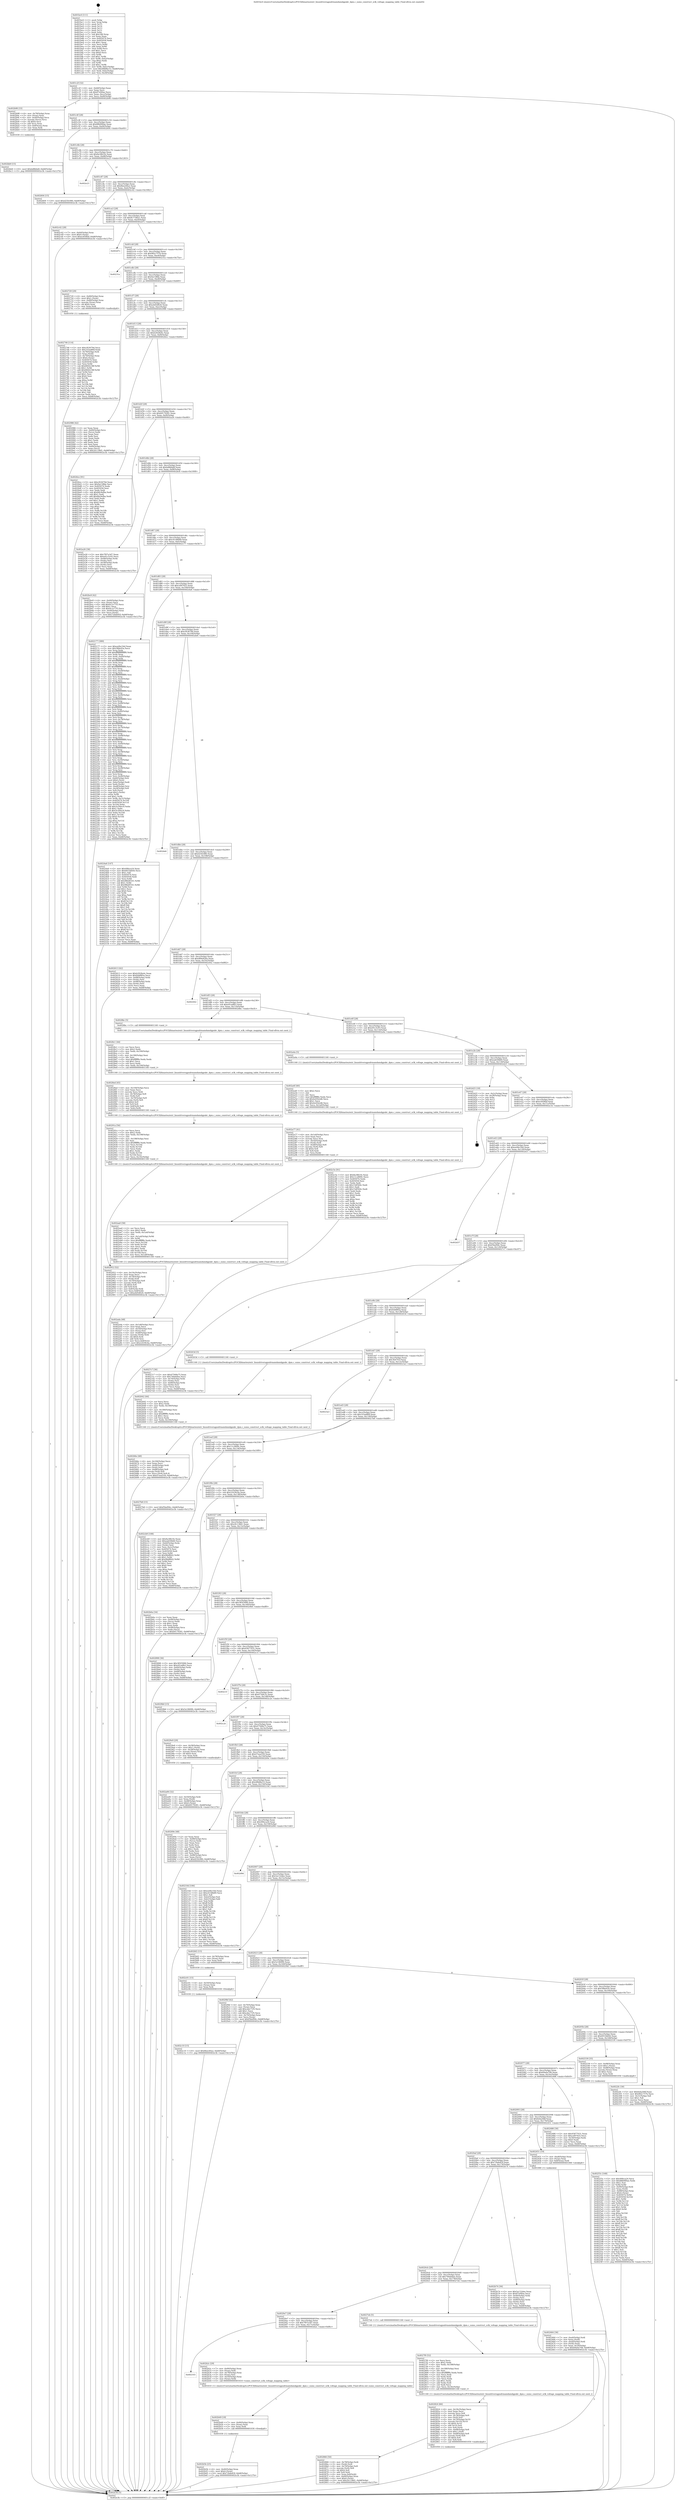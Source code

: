digraph "0x401bc0" {
  label = "0x401bc0 (/mnt/c/Users/mathe/Desktop/tcc/POCII/binaries/extr_linuxdriversgpudrmamdamdgpukv_dpm.c_sumo_construct_sclk_voltage_mapping_table_Final-ollvm.out::main(0))"
  labelloc = "t"
  node[shape=record]

  Entry [label="",width=0.3,height=0.3,shape=circle,fillcolor=black,style=filled]
  "0x401c2f" [label="{
     0x401c2f [32]\l
     | [instrs]\l
     &nbsp;&nbsp;0x401c2f \<+6\>: mov -0xb8(%rbp),%eax\l
     &nbsp;&nbsp;0x401c35 \<+2\>: mov %eax,%ecx\l
     &nbsp;&nbsp;0x401c37 \<+6\>: sub $0x87ef4fae,%ecx\l
     &nbsp;&nbsp;0x401c3d \<+6\>: mov %eax,-0xcc(%rbp)\l
     &nbsp;&nbsp;0x401c43 \<+6\>: mov %ecx,-0xd0(%rbp)\l
     &nbsp;&nbsp;0x401c49 \<+6\>: je 0000000000402b98 \<main+0xfd8\>\l
  }"]
  "0x402b98" [label="{
     0x402b98 [33]\l
     | [instrs]\l
     &nbsp;&nbsp;0x402b98 \<+4\>: mov -0x78(%rbp),%rax\l
     &nbsp;&nbsp;0x402b9c \<+3\>: mov (%rax),%rax\l
     &nbsp;&nbsp;0x402b9f \<+4\>: mov -0x40(%rbp),%rcx\l
     &nbsp;&nbsp;0x402ba3 \<+3\>: movslq (%rcx),%rcx\l
     &nbsp;&nbsp;0x402ba6 \<+4\>: shl $0x4,%rcx\l
     &nbsp;&nbsp;0x402baa \<+3\>: add %rcx,%rax\l
     &nbsp;&nbsp;0x402bad \<+4\>: mov 0x8(%rax),%rax\l
     &nbsp;&nbsp;0x402bb1 \<+3\>: mov %rax,%rdi\l
     &nbsp;&nbsp;0x402bb4 \<+5\>: call 0000000000401030 \<free@plt\>\l
     | [calls]\l
     &nbsp;&nbsp;0x401030 \{1\} (unknown)\l
  }"]
  "0x401c4f" [label="{
     0x401c4f [28]\l
     | [instrs]\l
     &nbsp;&nbsp;0x401c4f \<+5\>: jmp 0000000000401c54 \<main+0x94\>\l
     &nbsp;&nbsp;0x401c54 \<+6\>: mov -0xcc(%rbp),%eax\l
     &nbsp;&nbsp;0x401c5a \<+5\>: sub $0x88b990ae,%eax\l
     &nbsp;&nbsp;0x401c5f \<+6\>: mov %eax,-0xd4(%rbp)\l
     &nbsp;&nbsp;0x401c65 \<+6\>: je 0000000000402604 \<main+0xa44\>\l
  }"]
  Exit [label="",width=0.3,height=0.3,shape=circle,fillcolor=black,style=filled,peripheries=2]
  "0x402604" [label="{
     0x402604 [15]\l
     | [instrs]\l
     &nbsp;&nbsp;0x402604 \<+10\>: movl $0xd25fc080,-0xb8(%rbp)\l
     &nbsp;&nbsp;0x40260e \<+5\>: jmp 0000000000402e3b \<main+0x127b\>\l
  }"]
  "0x401c6b" [label="{
     0x401c6b [28]\l
     | [instrs]\l
     &nbsp;&nbsp;0x401c6b \<+5\>: jmp 0000000000401c70 \<main+0xb0\>\l
     &nbsp;&nbsp;0x401c70 \<+6\>: mov -0xcc(%rbp),%eax\l
     &nbsp;&nbsp;0x401c76 \<+5\>: sub $0x8a38b1fe,%eax\l
     &nbsp;&nbsp;0x401c7b \<+6\>: mov %eax,-0xd8(%rbp)\l
     &nbsp;&nbsp;0x401c81 \<+6\>: je 0000000000402e23 \<main+0x1263\>\l
  }"]
  "0x402c10" [label="{
     0x402c10 [15]\l
     | [instrs]\l
     &nbsp;&nbsp;0x402c10 \<+10\>: movl $0x8bee40a2,-0xb8(%rbp)\l
     &nbsp;&nbsp;0x402c1a \<+5\>: jmp 0000000000402e3b \<main+0x127b\>\l
  }"]
  "0x402e23" [label="{
     0x402e23\l
  }", style=dashed]
  "0x401c87" [label="{
     0x401c87 [28]\l
     | [instrs]\l
     &nbsp;&nbsp;0x401c87 \<+5\>: jmp 0000000000401c8c \<main+0xcc\>\l
     &nbsp;&nbsp;0x401c8c \<+6\>: mov -0xcc(%rbp),%eax\l
     &nbsp;&nbsp;0x401c92 \<+5\>: sub $0x8bee40a2,%eax\l
     &nbsp;&nbsp;0x401c97 \<+6\>: mov %eax,-0xdc(%rbp)\l
     &nbsp;&nbsp;0x401c9d \<+6\>: je 0000000000402c42 \<main+0x1082\>\l
  }"]
  "0x402c01" [label="{
     0x402c01 [15]\l
     | [instrs]\l
     &nbsp;&nbsp;0x402c01 \<+4\>: mov -0x50(%rbp),%rax\l
     &nbsp;&nbsp;0x402c05 \<+3\>: mov (%rax),%rax\l
     &nbsp;&nbsp;0x402c08 \<+3\>: mov %rax,%rdi\l
     &nbsp;&nbsp;0x402c0b \<+5\>: call 0000000000401030 \<free@plt\>\l
     | [calls]\l
     &nbsp;&nbsp;0x401030 \{1\} (unknown)\l
  }"]
  "0x402c42" [label="{
     0x402c42 [28]\l
     | [instrs]\l
     &nbsp;&nbsp;0x402c42 \<+7\>: mov -0xb0(%rbp),%rax\l
     &nbsp;&nbsp;0x402c49 \<+6\>: movl $0x0,(%rax)\l
     &nbsp;&nbsp;0x402c4f \<+10\>: movl $0xec858faf,-0xb8(%rbp)\l
     &nbsp;&nbsp;0x402c59 \<+5\>: jmp 0000000000402e3b \<main+0x127b\>\l
  }"]
  "0x401ca3" [label="{
     0x401ca3 [28]\l
     | [instrs]\l
     &nbsp;&nbsp;0x401ca3 \<+5\>: jmp 0000000000401ca8 \<main+0xe8\>\l
     &nbsp;&nbsp;0x401ca8 \<+6\>: mov -0xcc(%rbp),%eax\l
     &nbsp;&nbsp;0x401cae \<+5\>: sub $0x8c77dba1,%eax\l
     &nbsp;&nbsp;0x401cb3 \<+6\>: mov %eax,-0xe0(%rbp)\l
     &nbsp;&nbsp;0x401cb9 \<+6\>: je 0000000000402d7c \<main+0x11bc\>\l
  }"]
  "0x402bb9" [label="{
     0x402bb9 [15]\l
     | [instrs]\l
     &nbsp;&nbsp;0x402bb9 \<+10\>: movl $0xbd8bfa6f,-0xb8(%rbp)\l
     &nbsp;&nbsp;0x402bc3 \<+5\>: jmp 0000000000402e3b \<main+0x127b\>\l
  }"]
  "0x402d7c" [label="{
     0x402d7c\l
  }", style=dashed]
  "0x401cbf" [label="{
     0x401cbf [28]\l
     | [instrs]\l
     &nbsp;&nbsp;0x401cbf \<+5\>: jmp 0000000000401cc4 \<main+0x104\>\l
     &nbsp;&nbsp;0x401cc4 \<+6\>: mov -0xcc(%rbp),%eax\l
     &nbsp;&nbsp;0x401cca \<+5\>: sub $0x982c757b,%eax\l
     &nbsp;&nbsp;0x401ccf \<+6\>: mov %eax,-0xe4(%rbp)\l
     &nbsp;&nbsp;0x401cd5 \<+6\>: je 000000000040231a \<main+0x75a\>\l
  }"]
  "0x402b5b" [label="{
     0x402b5b [25]\l
     | [instrs]\l
     &nbsp;&nbsp;0x402b5b \<+4\>: mov -0x40(%rbp),%rax\l
     &nbsp;&nbsp;0x402b5f \<+6\>: movl $0x0,(%rax)\l
     &nbsp;&nbsp;0x402b65 \<+10\>: movl $0x72bde83f,-0xb8(%rbp)\l
     &nbsp;&nbsp;0x402b6f \<+5\>: jmp 0000000000402e3b \<main+0x127b\>\l
  }"]
  "0x40231a" [label="{
     0x40231a\l
  }", style=dashed]
  "0x401cdb" [label="{
     0x401cdb [28]\l
     | [instrs]\l
     &nbsp;&nbsp;0x401cdb \<+5\>: jmp 0000000000401ce0 \<main+0x120\>\l
     &nbsp;&nbsp;0x401ce0 \<+6\>: mov -0xcc(%rbp),%eax\l
     &nbsp;&nbsp;0x401ce6 \<+5\>: sub $0x9a15ffde,%eax\l
     &nbsp;&nbsp;0x401ceb \<+6\>: mov %eax,-0xe8(%rbp)\l
     &nbsp;&nbsp;0x401cf1 \<+6\>: je 0000000000402729 \<main+0xb69\>\l
  }"]
  "0x402b49" [label="{
     0x402b49 [18]\l
     | [instrs]\l
     &nbsp;&nbsp;0x402b49 \<+7\>: mov -0x90(%rbp),%rax\l
     &nbsp;&nbsp;0x402b50 \<+3\>: mov (%rax),%rax\l
     &nbsp;&nbsp;0x402b53 \<+3\>: mov %rax,%rdi\l
     &nbsp;&nbsp;0x402b56 \<+5\>: call 0000000000401030 \<free@plt\>\l
     | [calls]\l
     &nbsp;&nbsp;0x401030 \{1\} (unknown)\l
  }"]
  "0x402729" [label="{
     0x402729 [29]\l
     | [instrs]\l
     &nbsp;&nbsp;0x402729 \<+4\>: mov -0x80(%rbp),%rax\l
     &nbsp;&nbsp;0x40272d \<+6\>: movl $0x1,(%rax)\l
     &nbsp;&nbsp;0x402733 \<+4\>: mov -0x80(%rbp),%rax\l
     &nbsp;&nbsp;0x402737 \<+3\>: movslq (%rax),%rax\l
     &nbsp;&nbsp;0x40273a \<+4\>: shl $0x4,%rax\l
     &nbsp;&nbsp;0x40273e \<+3\>: mov %rax,%rdi\l
     &nbsp;&nbsp;0x402741 \<+5\>: call 0000000000401050 \<malloc@plt\>\l
     | [calls]\l
     &nbsp;&nbsp;0x401050 \{1\} (unknown)\l
  }"]
  "0x401cf7" [label="{
     0x401cf7 [28]\l
     | [instrs]\l
     &nbsp;&nbsp;0x401cf7 \<+5\>: jmp 0000000000401cfc \<main+0x13c\>\l
     &nbsp;&nbsp;0x401cfc \<+6\>: mov -0xcc(%rbp),%eax\l
     &nbsp;&nbsp;0x401d02 \<+5\>: sub $0xa4d5d620,%eax\l
     &nbsp;&nbsp;0x401d07 \<+6\>: mov %eax,-0xec(%rbp)\l
     &nbsp;&nbsp;0x401d0d \<+6\>: je 0000000000402986 \<main+0xdc6\>\l
  }"]
  "0x402103" [label="{
     0x402103\l
  }", style=dashed]
  "0x402986" [label="{
     0x402986 [42]\l
     | [instrs]\l
     &nbsp;&nbsp;0x402986 \<+2\>: xor %eax,%eax\l
     &nbsp;&nbsp;0x402988 \<+4\>: mov -0x60(%rbp),%rcx\l
     &nbsp;&nbsp;0x40298c \<+2\>: mov (%rcx),%edx\l
     &nbsp;&nbsp;0x40298e \<+2\>: mov %eax,%esi\l
     &nbsp;&nbsp;0x402990 \<+2\>: sub %edx,%esi\l
     &nbsp;&nbsp;0x402992 \<+2\>: mov %eax,%edx\l
     &nbsp;&nbsp;0x402994 \<+3\>: sub $0x1,%edx\l
     &nbsp;&nbsp;0x402997 \<+2\>: add %edx,%esi\l
     &nbsp;&nbsp;0x402999 \<+2\>: sub %esi,%eax\l
     &nbsp;&nbsp;0x40299b \<+4\>: mov -0x60(%rbp),%rcx\l
     &nbsp;&nbsp;0x40299f \<+2\>: mov %eax,(%rcx)\l
     &nbsp;&nbsp;0x4029a1 \<+10\>: movl $0x2fc138d1,-0xb8(%rbp)\l
     &nbsp;&nbsp;0x4029ab \<+5\>: jmp 0000000000402e3b \<main+0x127b\>\l
  }"]
  "0x401d13" [label="{
     0x401d13 [28]\l
     | [instrs]\l
     &nbsp;&nbsp;0x401d13 \<+5\>: jmp 0000000000401d18 \<main+0x158\>\l
     &nbsp;&nbsp;0x401d18 \<+6\>: mov -0xcc(%rbp),%eax\l
     &nbsp;&nbsp;0x401d1e \<+5\>: sub $0xb2928e4c,%eax\l
     &nbsp;&nbsp;0x401d23 \<+6\>: mov %eax,-0xf0(%rbp)\l
     &nbsp;&nbsp;0x401d29 \<+6\>: je 00000000004026ce \<main+0xb0e\>\l
  }"]
  "0x402b2c" [label="{
     0x402b2c [29]\l
     | [instrs]\l
     &nbsp;&nbsp;0x402b2c \<+7\>: mov -0x90(%rbp),%rax\l
     &nbsp;&nbsp;0x402b33 \<+3\>: mov (%rax),%rdi\l
     &nbsp;&nbsp;0x402b36 \<+4\>: mov -0x78(%rbp),%rax\l
     &nbsp;&nbsp;0x402b3a \<+3\>: mov (%rax),%rsi\l
     &nbsp;&nbsp;0x402b3d \<+4\>: mov -0x50(%rbp),%rax\l
     &nbsp;&nbsp;0x402b41 \<+3\>: mov (%rax),%rdx\l
     &nbsp;&nbsp;0x402b44 \<+5\>: call 0000000000401610 \<sumo_construct_sclk_voltage_mapping_table\>\l
     | [calls]\l
     &nbsp;&nbsp;0x401610 \{1\} (/mnt/c/Users/mathe/Desktop/tcc/POCII/binaries/extr_linuxdriversgpudrmamdamdgpukv_dpm.c_sumo_construct_sclk_voltage_mapping_table_Final-ollvm.out::sumo_construct_sclk_voltage_mapping_table)\l
  }"]
  "0x4026ce" [label="{
     0x4026ce [91]\l
     | [instrs]\l
     &nbsp;&nbsp;0x4026ce \<+5\>: mov $0xcf43679d,%eax\l
     &nbsp;&nbsp;0x4026d3 \<+5\>: mov $0x9a15ffde,%ecx\l
     &nbsp;&nbsp;0x4026d8 \<+7\>: mov 0x405074,%edx\l
     &nbsp;&nbsp;0x4026df \<+7\>: mov 0x405058,%esi\l
     &nbsp;&nbsp;0x4026e6 \<+2\>: mov %edx,%edi\l
     &nbsp;&nbsp;0x4026e8 \<+6\>: sub $0x8dc9efba,%edi\l
     &nbsp;&nbsp;0x4026ee \<+3\>: sub $0x1,%edi\l
     &nbsp;&nbsp;0x4026f1 \<+6\>: add $0x8dc9efba,%edi\l
     &nbsp;&nbsp;0x4026f7 \<+3\>: imul %edi,%edx\l
     &nbsp;&nbsp;0x4026fa \<+3\>: and $0x1,%edx\l
     &nbsp;&nbsp;0x4026fd \<+3\>: cmp $0x0,%edx\l
     &nbsp;&nbsp;0x402700 \<+4\>: sete %r8b\l
     &nbsp;&nbsp;0x402704 \<+3\>: cmp $0xa,%esi\l
     &nbsp;&nbsp;0x402707 \<+4\>: setl %r9b\l
     &nbsp;&nbsp;0x40270b \<+3\>: mov %r8b,%r10b\l
     &nbsp;&nbsp;0x40270e \<+3\>: and %r9b,%r10b\l
     &nbsp;&nbsp;0x402711 \<+3\>: xor %r9b,%r8b\l
     &nbsp;&nbsp;0x402714 \<+3\>: or %r8b,%r10b\l
     &nbsp;&nbsp;0x402717 \<+4\>: test $0x1,%r10b\l
     &nbsp;&nbsp;0x40271b \<+3\>: cmovne %ecx,%eax\l
     &nbsp;&nbsp;0x40271e \<+6\>: mov %eax,-0xb8(%rbp)\l
     &nbsp;&nbsp;0x402724 \<+5\>: jmp 0000000000402e3b \<main+0x127b\>\l
  }"]
  "0x401d2f" [label="{
     0x401d2f [28]\l
     | [instrs]\l
     &nbsp;&nbsp;0x401d2f \<+5\>: jmp 0000000000401d34 \<main+0x174\>\l
     &nbsp;&nbsp;0x401d34 \<+6\>: mov -0xcc(%rbp),%eax\l
     &nbsp;&nbsp;0x401d3a \<+5\>: sub $0xb9179281,%eax\l
     &nbsp;&nbsp;0x401d3f \<+6\>: mov %eax,-0xf4(%rbp)\l
     &nbsp;&nbsp;0x401d45 \<+6\>: je 0000000000402a26 \<main+0xe66\>\l
  }"]
  "0x402ada" [label="{
     0x402ada [48]\l
     | [instrs]\l
     &nbsp;&nbsp;0x402ada \<+6\>: mov -0x1a8(%rbp),%ecx\l
     &nbsp;&nbsp;0x402ae0 \<+3\>: imul %eax,%ecx\l
     &nbsp;&nbsp;0x402ae3 \<+4\>: mov -0x50(%rbp),%rsi\l
     &nbsp;&nbsp;0x402ae7 \<+3\>: mov (%rsi),%rsi\l
     &nbsp;&nbsp;0x402aea \<+4\>: mov -0x48(%rbp),%rdi\l
     &nbsp;&nbsp;0x402aee \<+3\>: movslq (%rdi),%rdi\l
     &nbsp;&nbsp;0x402af1 \<+4\>: shl $0x4,%rdi\l
     &nbsp;&nbsp;0x402af5 \<+3\>: add %rdi,%rsi\l
     &nbsp;&nbsp;0x402af8 \<+3\>: mov %ecx,0x8(%rsi)\l
     &nbsp;&nbsp;0x402afb \<+10\>: movl $0x22439c4a,-0xb8(%rbp)\l
     &nbsp;&nbsp;0x402b05 \<+5\>: jmp 0000000000402e3b \<main+0x127b\>\l
  }"]
  "0x402a26" [label="{
     0x402a26 [36]\l
     | [instrs]\l
     &nbsp;&nbsp;0x402a26 \<+5\>: mov $0x7f07a3d7,%eax\l
     &nbsp;&nbsp;0x402a2b \<+5\>: mov $0xe91c5c93,%ecx\l
     &nbsp;&nbsp;0x402a30 \<+4\>: mov -0x48(%rbp),%rdx\l
     &nbsp;&nbsp;0x402a34 \<+2\>: mov (%rdx),%esi\l
     &nbsp;&nbsp;0x402a36 \<+4\>: mov -0x58(%rbp),%rdx\l
     &nbsp;&nbsp;0x402a3a \<+2\>: cmp (%rdx),%esi\l
     &nbsp;&nbsp;0x402a3c \<+3\>: cmovl %ecx,%eax\l
     &nbsp;&nbsp;0x402a3f \<+6\>: mov %eax,-0xb8(%rbp)\l
     &nbsp;&nbsp;0x402a45 \<+5\>: jmp 0000000000402e3b \<main+0x127b\>\l
  }"]
  "0x401d4b" [label="{
     0x401d4b [28]\l
     | [instrs]\l
     &nbsp;&nbsp;0x401d4b \<+5\>: jmp 0000000000401d50 \<main+0x190\>\l
     &nbsp;&nbsp;0x401d50 \<+6\>: mov -0xcc(%rbp),%eax\l
     &nbsp;&nbsp;0x401d56 \<+5\>: sub $0xbd8bfa6f,%eax\l
     &nbsp;&nbsp;0x401d5b \<+6\>: mov %eax,-0xf8(%rbp)\l
     &nbsp;&nbsp;0x401d61 \<+6\>: je 0000000000402bc8 \<main+0x1008\>\l
  }"]
  "0x402aa0" [label="{
     0x402aa0 [58]\l
     | [instrs]\l
     &nbsp;&nbsp;0x402aa0 \<+2\>: xor %ecx,%ecx\l
     &nbsp;&nbsp;0x402aa2 \<+5\>: mov $0x2,%edx\l
     &nbsp;&nbsp;0x402aa7 \<+6\>: mov %edx,-0x1a4(%rbp)\l
     &nbsp;&nbsp;0x402aad \<+1\>: cltd\l
     &nbsp;&nbsp;0x402aae \<+7\>: mov -0x1a4(%rbp),%r9d\l
     &nbsp;&nbsp;0x402ab5 \<+3\>: idiv %r9d\l
     &nbsp;&nbsp;0x402ab8 \<+6\>: imul $0xfffffffe,%edx,%edx\l
     &nbsp;&nbsp;0x402abe \<+3\>: mov %ecx,%r10d\l
     &nbsp;&nbsp;0x402ac1 \<+3\>: sub %edx,%r10d\l
     &nbsp;&nbsp;0x402ac4 \<+2\>: mov %ecx,%edx\l
     &nbsp;&nbsp;0x402ac6 \<+3\>: sub $0x1,%edx\l
     &nbsp;&nbsp;0x402ac9 \<+3\>: add %edx,%r10d\l
     &nbsp;&nbsp;0x402acc \<+3\>: sub %r10d,%ecx\l
     &nbsp;&nbsp;0x402acf \<+6\>: mov %ecx,-0x1a8(%rbp)\l
     &nbsp;&nbsp;0x402ad5 \<+5\>: call 0000000000401160 \<next_i\>\l
     | [calls]\l
     &nbsp;&nbsp;0x401160 \{1\} (/mnt/c/Users/mathe/Desktop/tcc/POCII/binaries/extr_linuxdriversgpudrmamdamdgpukv_dpm.c_sumo_construct_sclk_voltage_mapping_table_Final-ollvm.out::next_i)\l
  }"]
  "0x402bc8" [label="{
     0x402bc8 [42]\l
     | [instrs]\l
     &nbsp;&nbsp;0x402bc8 \<+4\>: mov -0x40(%rbp),%rax\l
     &nbsp;&nbsp;0x402bcc \<+2\>: mov (%rax),%ecx\l
     &nbsp;&nbsp;0x402bce \<+6\>: add $0x9c1e77f3,%ecx\l
     &nbsp;&nbsp;0x402bd4 \<+3\>: add $0x1,%ecx\l
     &nbsp;&nbsp;0x402bd7 \<+6\>: sub $0x9c1e77f3,%ecx\l
     &nbsp;&nbsp;0x402bdd \<+4\>: mov -0x40(%rbp),%rax\l
     &nbsp;&nbsp;0x402be1 \<+2\>: mov %ecx,(%rax)\l
     &nbsp;&nbsp;0x402be3 \<+10\>: movl $0x72bde83f,-0xb8(%rbp)\l
     &nbsp;&nbsp;0x402bed \<+5\>: jmp 0000000000402e3b \<main+0x127b\>\l
  }"]
  "0x401d67" [label="{
     0x401d67 [28]\l
     | [instrs]\l
     &nbsp;&nbsp;0x401d67 \<+5\>: jmp 0000000000401d6c \<main+0x1ac\>\l
     &nbsp;&nbsp;0x401d6c \<+6\>: mov -0xcc(%rbp),%eax\l
     &nbsp;&nbsp;0x401d72 \<+5\>: sub $0xc6148b89,%eax\l
     &nbsp;&nbsp;0x401d77 \<+6\>: mov %eax,-0xfc(%rbp)\l
     &nbsp;&nbsp;0x401d7d \<+6\>: je 0000000000402177 \<main+0x5b7\>\l
  }"]
  "0x402a77" [label="{
     0x402a77 [41]\l
     | [instrs]\l
     &nbsp;&nbsp;0x402a77 \<+6\>: mov -0x1a0(%rbp),%ecx\l
     &nbsp;&nbsp;0x402a7d \<+3\>: imul %eax,%ecx\l
     &nbsp;&nbsp;0x402a80 \<+3\>: movslq %ecx,%rsi\l
     &nbsp;&nbsp;0x402a83 \<+4\>: mov -0x50(%rbp),%rdi\l
     &nbsp;&nbsp;0x402a87 \<+3\>: mov (%rdi),%rdi\l
     &nbsp;&nbsp;0x402a8a \<+4\>: mov -0x48(%rbp),%r8\l
     &nbsp;&nbsp;0x402a8e \<+3\>: movslq (%r8),%r8\l
     &nbsp;&nbsp;0x402a91 \<+4\>: shl $0x4,%r8\l
     &nbsp;&nbsp;0x402a95 \<+3\>: add %r8,%rdi\l
     &nbsp;&nbsp;0x402a98 \<+3\>: mov %rsi,(%rdi)\l
     &nbsp;&nbsp;0x402a9b \<+5\>: call 0000000000401160 \<next_i\>\l
     | [calls]\l
     &nbsp;&nbsp;0x401160 \{1\} (/mnt/c/Users/mathe/Desktop/tcc/POCII/binaries/extr_linuxdriversgpudrmamdamdgpukv_dpm.c_sumo_construct_sclk_voltage_mapping_table_Final-ollvm.out::next_i)\l
  }"]
  "0x402177" [label="{
     0x402177 [389]\l
     | [instrs]\l
     &nbsp;&nbsp;0x402177 \<+5\>: mov $0xee0bc54d,%eax\l
     &nbsp;&nbsp;0x40217c \<+5\>: mov $0x5ffde93e,%ecx\l
     &nbsp;&nbsp;0x402181 \<+3\>: mov %rsp,%rdx\l
     &nbsp;&nbsp;0x402184 \<+4\>: add $0xfffffffffffffff0,%rdx\l
     &nbsp;&nbsp;0x402188 \<+3\>: mov %rdx,%rsp\l
     &nbsp;&nbsp;0x40218b \<+7\>: mov %rdx,-0xb0(%rbp)\l
     &nbsp;&nbsp;0x402192 \<+3\>: mov %rsp,%rdx\l
     &nbsp;&nbsp;0x402195 \<+4\>: add $0xfffffffffffffff0,%rdx\l
     &nbsp;&nbsp;0x402199 \<+3\>: mov %rdx,%rsp\l
     &nbsp;&nbsp;0x40219c \<+3\>: mov %rsp,%rsi\l
     &nbsp;&nbsp;0x40219f \<+4\>: add $0xfffffffffffffff0,%rsi\l
     &nbsp;&nbsp;0x4021a3 \<+3\>: mov %rsi,%rsp\l
     &nbsp;&nbsp;0x4021a6 \<+7\>: mov %rsi,-0xa8(%rbp)\l
     &nbsp;&nbsp;0x4021ad \<+3\>: mov %rsp,%rsi\l
     &nbsp;&nbsp;0x4021b0 \<+4\>: add $0xfffffffffffffff0,%rsi\l
     &nbsp;&nbsp;0x4021b4 \<+3\>: mov %rsi,%rsp\l
     &nbsp;&nbsp;0x4021b7 \<+7\>: mov %rsi,-0xa0(%rbp)\l
     &nbsp;&nbsp;0x4021be \<+3\>: mov %rsp,%rsi\l
     &nbsp;&nbsp;0x4021c1 \<+4\>: add $0xfffffffffffffff0,%rsi\l
     &nbsp;&nbsp;0x4021c5 \<+3\>: mov %rsi,%rsp\l
     &nbsp;&nbsp;0x4021c8 \<+7\>: mov %rsi,-0x98(%rbp)\l
     &nbsp;&nbsp;0x4021cf \<+3\>: mov %rsp,%rsi\l
     &nbsp;&nbsp;0x4021d2 \<+4\>: add $0xfffffffffffffff0,%rsi\l
     &nbsp;&nbsp;0x4021d6 \<+3\>: mov %rsi,%rsp\l
     &nbsp;&nbsp;0x4021d9 \<+7\>: mov %rsi,-0x90(%rbp)\l
     &nbsp;&nbsp;0x4021e0 \<+3\>: mov %rsp,%rsi\l
     &nbsp;&nbsp;0x4021e3 \<+4\>: add $0xfffffffffffffff0,%rsi\l
     &nbsp;&nbsp;0x4021e7 \<+3\>: mov %rsi,%rsp\l
     &nbsp;&nbsp;0x4021ea \<+7\>: mov %rsi,-0x88(%rbp)\l
     &nbsp;&nbsp;0x4021f1 \<+3\>: mov %rsp,%rsi\l
     &nbsp;&nbsp;0x4021f4 \<+4\>: add $0xfffffffffffffff0,%rsi\l
     &nbsp;&nbsp;0x4021f8 \<+3\>: mov %rsi,%rsp\l
     &nbsp;&nbsp;0x4021fb \<+4\>: mov %rsi,-0x80(%rbp)\l
     &nbsp;&nbsp;0x4021ff \<+3\>: mov %rsp,%rsi\l
     &nbsp;&nbsp;0x402202 \<+4\>: add $0xfffffffffffffff0,%rsi\l
     &nbsp;&nbsp;0x402206 \<+3\>: mov %rsi,%rsp\l
     &nbsp;&nbsp;0x402209 \<+4\>: mov %rsi,-0x78(%rbp)\l
     &nbsp;&nbsp;0x40220d \<+3\>: mov %rsp,%rsi\l
     &nbsp;&nbsp;0x402210 \<+4\>: add $0xfffffffffffffff0,%rsi\l
     &nbsp;&nbsp;0x402214 \<+3\>: mov %rsi,%rsp\l
     &nbsp;&nbsp;0x402217 \<+4\>: mov %rsi,-0x70(%rbp)\l
     &nbsp;&nbsp;0x40221b \<+3\>: mov %rsp,%rsi\l
     &nbsp;&nbsp;0x40221e \<+4\>: add $0xfffffffffffffff0,%rsi\l
     &nbsp;&nbsp;0x402222 \<+3\>: mov %rsi,%rsp\l
     &nbsp;&nbsp;0x402225 \<+4\>: mov %rsi,-0x68(%rbp)\l
     &nbsp;&nbsp;0x402229 \<+3\>: mov %rsp,%rsi\l
     &nbsp;&nbsp;0x40222c \<+4\>: add $0xfffffffffffffff0,%rsi\l
     &nbsp;&nbsp;0x402230 \<+3\>: mov %rsi,%rsp\l
     &nbsp;&nbsp;0x402233 \<+4\>: mov %rsi,-0x60(%rbp)\l
     &nbsp;&nbsp;0x402237 \<+3\>: mov %rsp,%rsi\l
     &nbsp;&nbsp;0x40223a \<+4\>: add $0xfffffffffffffff0,%rsi\l
     &nbsp;&nbsp;0x40223e \<+3\>: mov %rsi,%rsp\l
     &nbsp;&nbsp;0x402241 \<+4\>: mov %rsi,-0x58(%rbp)\l
     &nbsp;&nbsp;0x402245 \<+3\>: mov %rsp,%rsi\l
     &nbsp;&nbsp;0x402248 \<+4\>: add $0xfffffffffffffff0,%rsi\l
     &nbsp;&nbsp;0x40224c \<+3\>: mov %rsi,%rsp\l
     &nbsp;&nbsp;0x40224f \<+4\>: mov %rsi,-0x50(%rbp)\l
     &nbsp;&nbsp;0x402253 \<+3\>: mov %rsp,%rsi\l
     &nbsp;&nbsp;0x402256 \<+4\>: add $0xfffffffffffffff0,%rsi\l
     &nbsp;&nbsp;0x40225a \<+3\>: mov %rsi,%rsp\l
     &nbsp;&nbsp;0x40225d \<+4\>: mov %rsi,-0x48(%rbp)\l
     &nbsp;&nbsp;0x402261 \<+3\>: mov %rsp,%rsi\l
     &nbsp;&nbsp;0x402264 \<+4\>: add $0xfffffffffffffff0,%rsi\l
     &nbsp;&nbsp;0x402268 \<+3\>: mov %rsi,%rsp\l
     &nbsp;&nbsp;0x40226b \<+4\>: mov %rsi,-0x40(%rbp)\l
     &nbsp;&nbsp;0x40226f \<+7\>: mov -0xb0(%rbp),%rsi\l
     &nbsp;&nbsp;0x402276 \<+6\>: movl $0x0,(%rsi)\l
     &nbsp;&nbsp;0x40227c \<+6\>: mov -0xbc(%rbp),%edi\l
     &nbsp;&nbsp;0x402282 \<+2\>: mov %edi,(%rdx)\l
     &nbsp;&nbsp;0x402284 \<+7\>: mov -0xa8(%rbp),%rsi\l
     &nbsp;&nbsp;0x40228b \<+7\>: mov -0xc8(%rbp),%r8\l
     &nbsp;&nbsp;0x402292 \<+3\>: mov %r8,(%rsi)\l
     &nbsp;&nbsp;0x402295 \<+3\>: cmpl $0x2,(%rdx)\l
     &nbsp;&nbsp;0x402298 \<+4\>: setne %r9b\l
     &nbsp;&nbsp;0x40229c \<+4\>: and $0x1,%r9b\l
     &nbsp;&nbsp;0x4022a0 \<+4\>: mov %r9b,-0x31(%rbp)\l
     &nbsp;&nbsp;0x4022a4 \<+8\>: mov 0x405074,%r10d\l
     &nbsp;&nbsp;0x4022ac \<+8\>: mov 0x405058,%r11d\l
     &nbsp;&nbsp;0x4022b4 \<+3\>: mov %r10d,%ebx\l
     &nbsp;&nbsp;0x4022b7 \<+6\>: add $0x5e3f4ec9,%ebx\l
     &nbsp;&nbsp;0x4022bd \<+3\>: sub $0x1,%ebx\l
     &nbsp;&nbsp;0x4022c0 \<+6\>: sub $0x5e3f4ec9,%ebx\l
     &nbsp;&nbsp;0x4022c6 \<+4\>: imul %ebx,%r10d\l
     &nbsp;&nbsp;0x4022ca \<+4\>: and $0x1,%r10d\l
     &nbsp;&nbsp;0x4022ce \<+4\>: cmp $0x0,%r10d\l
     &nbsp;&nbsp;0x4022d2 \<+4\>: sete %r9b\l
     &nbsp;&nbsp;0x4022d6 \<+4\>: cmp $0xa,%r11d\l
     &nbsp;&nbsp;0x4022da \<+4\>: setl %r14b\l
     &nbsp;&nbsp;0x4022de \<+3\>: mov %r9b,%r15b\l
     &nbsp;&nbsp;0x4022e1 \<+3\>: and %r14b,%r15b\l
     &nbsp;&nbsp;0x4022e4 \<+3\>: xor %r14b,%r9b\l
     &nbsp;&nbsp;0x4022e7 \<+3\>: or %r9b,%r15b\l
     &nbsp;&nbsp;0x4022ea \<+4\>: test $0x1,%r15b\l
     &nbsp;&nbsp;0x4022ee \<+3\>: cmovne %ecx,%eax\l
     &nbsp;&nbsp;0x4022f1 \<+6\>: mov %eax,-0xb8(%rbp)\l
     &nbsp;&nbsp;0x4022f7 \<+5\>: jmp 0000000000402e3b \<main+0x127b\>\l
  }"]
  "0x401d83" [label="{
     0x401d83 [28]\l
     | [instrs]\l
     &nbsp;&nbsp;0x401d83 \<+5\>: jmp 0000000000401d88 \<main+0x1c8\>\l
     &nbsp;&nbsp;0x401d88 \<+6\>: mov -0xcc(%rbp),%eax\l
     &nbsp;&nbsp;0x401d8e \<+5\>: sub $0xcef97925,%eax\l
     &nbsp;&nbsp;0x401d93 \<+6\>: mov %eax,-0x100(%rbp)\l
     &nbsp;&nbsp;0x401d99 \<+6\>: je 00000000004024a6 \<main+0x8e6\>\l
  }"]
  "0x402a4f" [label="{
     0x402a4f [40]\l
     | [instrs]\l
     &nbsp;&nbsp;0x402a4f \<+5\>: mov $0x2,%ecx\l
     &nbsp;&nbsp;0x402a54 \<+1\>: cltd\l
     &nbsp;&nbsp;0x402a55 \<+2\>: idiv %ecx\l
     &nbsp;&nbsp;0x402a57 \<+6\>: imul $0xfffffffe,%edx,%ecx\l
     &nbsp;&nbsp;0x402a5d \<+6\>: sub $0x4e45b2d6,%ecx\l
     &nbsp;&nbsp;0x402a63 \<+3\>: add $0x1,%ecx\l
     &nbsp;&nbsp;0x402a66 \<+6\>: add $0x4e45b2d6,%ecx\l
     &nbsp;&nbsp;0x402a6c \<+6\>: mov %ecx,-0x1a0(%rbp)\l
     &nbsp;&nbsp;0x402a72 \<+5\>: call 0000000000401160 \<next_i\>\l
     | [calls]\l
     &nbsp;&nbsp;0x401160 \{1\} (/mnt/c/Users/mathe/Desktop/tcc/POCII/binaries/extr_linuxdriversgpudrmamdamdgpukv_dpm.c_sumo_construct_sclk_voltage_mapping_table_Final-ollvm.out::next_i)\l
  }"]
  "0x4024a6" [label="{
     0x4024a6 [147]\l
     | [instrs]\l
     &nbsp;&nbsp;0x4024a6 \<+5\>: mov $0x49feca24,%eax\l
     &nbsp;&nbsp;0x4024ab \<+5\>: mov $0x6933b644,%ecx\l
     &nbsp;&nbsp;0x4024b0 \<+2\>: mov $0x1,%dl\l
     &nbsp;&nbsp;0x4024b2 \<+7\>: mov 0x405074,%esi\l
     &nbsp;&nbsp;0x4024b9 \<+7\>: mov 0x405058,%edi\l
     &nbsp;&nbsp;0x4024c0 \<+3\>: mov %esi,%r8d\l
     &nbsp;&nbsp;0x4024c3 \<+7\>: add $0x98bd0161,%r8d\l
     &nbsp;&nbsp;0x4024ca \<+4\>: sub $0x1,%r8d\l
     &nbsp;&nbsp;0x4024ce \<+7\>: sub $0x98bd0161,%r8d\l
     &nbsp;&nbsp;0x4024d5 \<+4\>: imul %r8d,%esi\l
     &nbsp;&nbsp;0x4024d9 \<+3\>: and $0x1,%esi\l
     &nbsp;&nbsp;0x4024dc \<+3\>: cmp $0x0,%esi\l
     &nbsp;&nbsp;0x4024df \<+4\>: sete %r9b\l
     &nbsp;&nbsp;0x4024e3 \<+3\>: cmp $0xa,%edi\l
     &nbsp;&nbsp;0x4024e6 \<+4\>: setl %r10b\l
     &nbsp;&nbsp;0x4024ea \<+3\>: mov %r9b,%r11b\l
     &nbsp;&nbsp;0x4024ed \<+4\>: xor $0xff,%r11b\l
     &nbsp;&nbsp;0x4024f1 \<+3\>: mov %r10b,%bl\l
     &nbsp;&nbsp;0x4024f4 \<+3\>: xor $0xff,%bl\l
     &nbsp;&nbsp;0x4024f7 \<+3\>: xor $0x1,%dl\l
     &nbsp;&nbsp;0x4024fa \<+3\>: mov %r11b,%r14b\l
     &nbsp;&nbsp;0x4024fd \<+4\>: and $0xff,%r14b\l
     &nbsp;&nbsp;0x402501 \<+3\>: and %dl,%r9b\l
     &nbsp;&nbsp;0x402504 \<+3\>: mov %bl,%r15b\l
     &nbsp;&nbsp;0x402507 \<+4\>: and $0xff,%r15b\l
     &nbsp;&nbsp;0x40250b \<+3\>: and %dl,%r10b\l
     &nbsp;&nbsp;0x40250e \<+3\>: or %r9b,%r14b\l
     &nbsp;&nbsp;0x402511 \<+3\>: or %r10b,%r15b\l
     &nbsp;&nbsp;0x402514 \<+3\>: xor %r15b,%r14b\l
     &nbsp;&nbsp;0x402517 \<+3\>: or %bl,%r11b\l
     &nbsp;&nbsp;0x40251a \<+4\>: xor $0xff,%r11b\l
     &nbsp;&nbsp;0x40251e \<+3\>: or $0x1,%dl\l
     &nbsp;&nbsp;0x402521 \<+3\>: and %dl,%r11b\l
     &nbsp;&nbsp;0x402524 \<+3\>: or %r11b,%r14b\l
     &nbsp;&nbsp;0x402527 \<+4\>: test $0x1,%r14b\l
     &nbsp;&nbsp;0x40252b \<+3\>: cmovne %ecx,%eax\l
     &nbsp;&nbsp;0x40252e \<+6\>: mov %eax,-0xb8(%rbp)\l
     &nbsp;&nbsp;0x402534 \<+5\>: jmp 0000000000402e3b \<main+0x127b\>\l
  }"]
  "0x401d9f" [label="{
     0x401d9f [28]\l
     | [instrs]\l
     &nbsp;&nbsp;0x401d9f \<+5\>: jmp 0000000000401da4 \<main+0x1e4\>\l
     &nbsp;&nbsp;0x401da4 \<+6\>: mov -0xcc(%rbp),%eax\l
     &nbsp;&nbsp;0x401daa \<+5\>: sub $0xcf43679d,%eax\l
     &nbsp;&nbsp;0x401daf \<+6\>: mov %eax,-0x104(%rbp)\l
     &nbsp;&nbsp;0x401db5 \<+6\>: je 0000000000402de6 \<main+0x1226\>\l
  }"]
  "0x402a06" [label="{
     0x402a06 [32]\l
     | [instrs]\l
     &nbsp;&nbsp;0x402a06 \<+4\>: mov -0x50(%rbp),%rdi\l
     &nbsp;&nbsp;0x402a0a \<+3\>: mov %rax,(%rdi)\l
     &nbsp;&nbsp;0x402a0d \<+4\>: mov -0x48(%rbp),%rax\l
     &nbsp;&nbsp;0x402a11 \<+6\>: movl $0x0,(%rax)\l
     &nbsp;&nbsp;0x402a17 \<+10\>: movl $0xb9179281,-0xb8(%rbp)\l
     &nbsp;&nbsp;0x402a21 \<+5\>: jmp 0000000000402e3b \<main+0x127b\>\l
  }"]
  "0x402de6" [label="{
     0x402de6\l
  }", style=dashed]
  "0x401dbb" [label="{
     0x401dbb [28]\l
     | [instrs]\l
     &nbsp;&nbsp;0x401dbb \<+5\>: jmp 0000000000401dc0 \<main+0x200\>\l
     &nbsp;&nbsp;0x401dc0 \<+6\>: mov -0xcc(%rbp),%eax\l
     &nbsp;&nbsp;0x401dc6 \<+5\>: sub $0xd25fc080,%eax\l
     &nbsp;&nbsp;0x401dcb \<+6\>: mov %eax,-0x108(%rbp)\l
     &nbsp;&nbsp;0x401dd1 \<+6\>: je 0000000000402613 \<main+0xa53\>\l
  }"]
  "0x402952" [label="{
     0x402952 [52]\l
     | [instrs]\l
     &nbsp;&nbsp;0x402952 \<+6\>: mov -0x19c(%rbp),%ecx\l
     &nbsp;&nbsp;0x402958 \<+3\>: imul %eax,%ecx\l
     &nbsp;&nbsp;0x40295b \<+4\>: mov -0x78(%rbp),%rdi\l
     &nbsp;&nbsp;0x40295f \<+3\>: mov (%rdi),%rdi\l
     &nbsp;&nbsp;0x402962 \<+4\>: mov -0x70(%rbp),%r8\l
     &nbsp;&nbsp;0x402966 \<+3\>: movslq (%r8),%r8\l
     &nbsp;&nbsp;0x402969 \<+4\>: shl $0x4,%r8\l
     &nbsp;&nbsp;0x40296d \<+3\>: add %r8,%rdi\l
     &nbsp;&nbsp;0x402970 \<+4\>: mov 0x8(%rdi),%rdi\l
     &nbsp;&nbsp;0x402974 \<+3\>: mov %ecx,0x8(%rdi)\l
     &nbsp;&nbsp;0x402977 \<+10\>: movl $0xa4d5d620,-0xb8(%rbp)\l
     &nbsp;&nbsp;0x402981 \<+5\>: jmp 0000000000402e3b \<main+0x127b\>\l
  }"]
  "0x402613" [label="{
     0x402613 [42]\l
     | [instrs]\l
     &nbsp;&nbsp;0x402613 \<+5\>: mov $0xb2928e4c,%eax\l
     &nbsp;&nbsp;0x402618 \<+5\>: mov $0xfeb8f85a,%ecx\l
     &nbsp;&nbsp;0x40261d \<+7\>: mov -0x88(%rbp),%rdx\l
     &nbsp;&nbsp;0x402624 \<+2\>: mov (%rdx),%esi\l
     &nbsp;&nbsp;0x402626 \<+7\>: mov -0x98(%rbp),%rdx\l
     &nbsp;&nbsp;0x40262d \<+2\>: cmp (%rdx),%esi\l
     &nbsp;&nbsp;0x40262f \<+3\>: cmovl %ecx,%eax\l
     &nbsp;&nbsp;0x402632 \<+6\>: mov %eax,-0xb8(%rbp)\l
     &nbsp;&nbsp;0x402638 \<+5\>: jmp 0000000000402e3b \<main+0x127b\>\l
  }"]
  "0x401dd7" [label="{
     0x401dd7 [28]\l
     | [instrs]\l
     &nbsp;&nbsp;0x401dd7 \<+5\>: jmp 0000000000401ddc \<main+0x21c\>\l
     &nbsp;&nbsp;0x401ddc \<+6\>: mov -0xcc(%rbp),%eax\l
     &nbsp;&nbsp;0x401de2 \<+5\>: sub $0xd89e826a,%eax\l
     &nbsp;&nbsp;0x401de7 \<+6\>: mov %eax,-0x10c(%rbp)\l
     &nbsp;&nbsp;0x401ded \<+6\>: je 0000000000402442 \<main+0x882\>\l
  }"]
  "0x40291a" [label="{
     0x40291a [56]\l
     | [instrs]\l
     &nbsp;&nbsp;0x40291a \<+2\>: xor %ecx,%ecx\l
     &nbsp;&nbsp;0x40291c \<+5\>: mov $0x2,%edx\l
     &nbsp;&nbsp;0x402921 \<+6\>: mov %edx,-0x198(%rbp)\l
     &nbsp;&nbsp;0x402927 \<+1\>: cltd\l
     &nbsp;&nbsp;0x402928 \<+6\>: mov -0x198(%rbp),%esi\l
     &nbsp;&nbsp;0x40292e \<+2\>: idiv %esi\l
     &nbsp;&nbsp;0x402930 \<+6\>: imul $0xfffffffe,%edx,%edx\l
     &nbsp;&nbsp;0x402936 \<+3\>: mov %ecx,%r10d\l
     &nbsp;&nbsp;0x402939 \<+3\>: sub %edx,%r10d\l
     &nbsp;&nbsp;0x40293c \<+2\>: mov %ecx,%edx\l
     &nbsp;&nbsp;0x40293e \<+3\>: sub $0x1,%edx\l
     &nbsp;&nbsp;0x402941 \<+3\>: add %edx,%r10d\l
     &nbsp;&nbsp;0x402944 \<+3\>: sub %r10d,%ecx\l
     &nbsp;&nbsp;0x402947 \<+6\>: mov %ecx,-0x19c(%rbp)\l
     &nbsp;&nbsp;0x40294d \<+5\>: call 0000000000401160 \<next_i\>\l
     | [calls]\l
     &nbsp;&nbsp;0x401160 \{1\} (/mnt/c/Users/mathe/Desktop/tcc/POCII/binaries/extr_linuxdriversgpudrmamdamdgpukv_dpm.c_sumo_construct_sclk_voltage_mapping_table_Final-ollvm.out::next_i)\l
  }"]
  "0x402442" [label="{
     0x402442\l
  }", style=dashed]
  "0x401df3" [label="{
     0x401df3 [28]\l
     | [instrs]\l
     &nbsp;&nbsp;0x401df3 \<+5\>: jmp 0000000000401df8 \<main+0x238\>\l
     &nbsp;&nbsp;0x401df8 \<+6\>: mov -0xcc(%rbp),%eax\l
     &nbsp;&nbsp;0x401dfe \<+5\>: sub $0xe91adfb3,%eax\l
     &nbsp;&nbsp;0x401e03 \<+6\>: mov %eax,-0x110(%rbp)\l
     &nbsp;&nbsp;0x401e09 \<+6\>: je 00000000004028bc \<main+0xcfc\>\l
  }"]
  "0x4028ed" [label="{
     0x4028ed [45]\l
     | [instrs]\l
     &nbsp;&nbsp;0x4028ed \<+6\>: mov -0x194(%rbp),%ecx\l
     &nbsp;&nbsp;0x4028f3 \<+3\>: imul %eax,%ecx\l
     &nbsp;&nbsp;0x4028f6 \<+3\>: movslq %ecx,%rdi\l
     &nbsp;&nbsp;0x4028f9 \<+4\>: mov -0x78(%rbp),%r8\l
     &nbsp;&nbsp;0x4028fd \<+3\>: mov (%r8),%r8\l
     &nbsp;&nbsp;0x402900 \<+4\>: mov -0x70(%rbp),%r9\l
     &nbsp;&nbsp;0x402904 \<+3\>: movslq (%r9),%r9\l
     &nbsp;&nbsp;0x402907 \<+4\>: shl $0x4,%r9\l
     &nbsp;&nbsp;0x40290b \<+3\>: add %r9,%r8\l
     &nbsp;&nbsp;0x40290e \<+4\>: mov 0x8(%r8),%r8\l
     &nbsp;&nbsp;0x402912 \<+3\>: mov %rdi,(%r8)\l
     &nbsp;&nbsp;0x402915 \<+5\>: call 0000000000401160 \<next_i\>\l
     | [calls]\l
     &nbsp;&nbsp;0x401160 \{1\} (/mnt/c/Users/mathe/Desktop/tcc/POCII/binaries/extr_linuxdriversgpudrmamdamdgpukv_dpm.c_sumo_construct_sclk_voltage_mapping_table_Final-ollvm.out::next_i)\l
  }"]
  "0x4028bc" [label="{
     0x4028bc [5]\l
     | [instrs]\l
     &nbsp;&nbsp;0x4028bc \<+5\>: call 0000000000401160 \<next_i\>\l
     | [calls]\l
     &nbsp;&nbsp;0x401160 \{1\} (/mnt/c/Users/mathe/Desktop/tcc/POCII/binaries/extr_linuxdriversgpudrmamdamdgpukv_dpm.c_sumo_construct_sclk_voltage_mapping_table_Final-ollvm.out::next_i)\l
  }"]
  "0x401e0f" [label="{
     0x401e0f [28]\l
     | [instrs]\l
     &nbsp;&nbsp;0x401e0f \<+5\>: jmp 0000000000401e14 \<main+0x254\>\l
     &nbsp;&nbsp;0x401e14 \<+6\>: mov -0xcc(%rbp),%eax\l
     &nbsp;&nbsp;0x401e1a \<+5\>: sub $0xe91c5c93,%eax\l
     &nbsp;&nbsp;0x401e1f \<+6\>: mov %eax,-0x114(%rbp)\l
     &nbsp;&nbsp;0x401e25 \<+6\>: je 0000000000402a4a \<main+0xe8a\>\l
  }"]
  "0x4028c1" [label="{
     0x4028c1 [44]\l
     | [instrs]\l
     &nbsp;&nbsp;0x4028c1 \<+2\>: xor %ecx,%ecx\l
     &nbsp;&nbsp;0x4028c3 \<+5\>: mov $0x2,%edx\l
     &nbsp;&nbsp;0x4028c8 \<+6\>: mov %edx,-0x190(%rbp)\l
     &nbsp;&nbsp;0x4028ce \<+1\>: cltd\l
     &nbsp;&nbsp;0x4028cf \<+6\>: mov -0x190(%rbp),%esi\l
     &nbsp;&nbsp;0x4028d5 \<+2\>: idiv %esi\l
     &nbsp;&nbsp;0x4028d7 \<+6\>: imul $0xfffffffe,%edx,%edx\l
     &nbsp;&nbsp;0x4028dd \<+3\>: sub $0x1,%ecx\l
     &nbsp;&nbsp;0x4028e0 \<+2\>: sub %ecx,%edx\l
     &nbsp;&nbsp;0x4028e2 \<+6\>: mov %edx,-0x194(%rbp)\l
     &nbsp;&nbsp;0x4028e8 \<+5\>: call 0000000000401160 \<next_i\>\l
     | [calls]\l
     &nbsp;&nbsp;0x401160 \{1\} (/mnt/c/Users/mathe/Desktop/tcc/POCII/binaries/extr_linuxdriversgpudrmamdamdgpukv_dpm.c_sumo_construct_sclk_voltage_mapping_table_Final-ollvm.out::next_i)\l
  }"]
  "0x402a4a" [label="{
     0x402a4a [5]\l
     | [instrs]\l
     &nbsp;&nbsp;0x402a4a \<+5\>: call 0000000000401160 \<next_i\>\l
     | [calls]\l
     &nbsp;&nbsp;0x401160 \{1\} (/mnt/c/Users/mathe/Desktop/tcc/POCII/binaries/extr_linuxdriversgpudrmamdamdgpukv_dpm.c_sumo_construct_sclk_voltage_mapping_table_Final-ollvm.out::next_i)\l
  }"]
  "0x401e2b" [label="{
     0x401e2b [28]\l
     | [instrs]\l
     &nbsp;&nbsp;0x401e2b \<+5\>: jmp 0000000000401e30 \<main+0x270\>\l
     &nbsp;&nbsp;0x401e30 \<+6\>: mov -0xcc(%rbp),%eax\l
     &nbsp;&nbsp;0x401e36 \<+5\>: sub $0xeab50b60,%eax\l
     &nbsp;&nbsp;0x401e3b \<+6\>: mov %eax,-0x118(%rbp)\l
     &nbsp;&nbsp;0x401e41 \<+6\>: je 0000000000402d25 \<main+0x1165\>\l
  }"]
  "0x402866" [label="{
     0x402866 [50]\l
     | [instrs]\l
     &nbsp;&nbsp;0x402866 \<+4\>: mov -0x78(%rbp),%rdi\l
     &nbsp;&nbsp;0x40286a \<+3\>: mov (%rdi),%rdi\l
     &nbsp;&nbsp;0x40286d \<+4\>: mov -0x70(%rbp),%r8\l
     &nbsp;&nbsp;0x402871 \<+3\>: movslq (%r8),%r8\l
     &nbsp;&nbsp;0x402874 \<+4\>: shl $0x4,%r8\l
     &nbsp;&nbsp;0x402878 \<+3\>: add %r8,%rdi\l
     &nbsp;&nbsp;0x40287b \<+4\>: mov %rax,0x8(%rdi)\l
     &nbsp;&nbsp;0x40287f \<+4\>: mov -0x60(%rbp),%rax\l
     &nbsp;&nbsp;0x402883 \<+6\>: movl $0x0,(%rax)\l
     &nbsp;&nbsp;0x402889 \<+10\>: movl $0x2fc138d1,-0xb8(%rbp)\l
     &nbsp;&nbsp;0x402893 \<+5\>: jmp 0000000000402e3b \<main+0x127b\>\l
  }"]
  "0x402d25" [label="{
     0x402d25 [18]\l
     | [instrs]\l
     &nbsp;&nbsp;0x402d25 \<+3\>: mov -0x2c(%rbp),%eax\l
     &nbsp;&nbsp;0x402d28 \<+4\>: lea -0x28(%rbp),%rsp\l
     &nbsp;&nbsp;0x402d2c \<+1\>: pop %rbx\l
     &nbsp;&nbsp;0x402d2d \<+2\>: pop %r12\l
     &nbsp;&nbsp;0x402d2f \<+2\>: pop %r13\l
     &nbsp;&nbsp;0x402d31 \<+2\>: pop %r14\l
     &nbsp;&nbsp;0x402d33 \<+2\>: pop %r15\l
     &nbsp;&nbsp;0x402d35 \<+1\>: pop %rbp\l
     &nbsp;&nbsp;0x402d36 \<+1\>: ret\l
  }"]
  "0x401e47" [label="{
     0x401e47 [28]\l
     | [instrs]\l
     &nbsp;&nbsp;0x401e47 \<+5\>: jmp 0000000000401e4c \<main+0x28c\>\l
     &nbsp;&nbsp;0x401e4c \<+6\>: mov -0xcc(%rbp),%eax\l
     &nbsp;&nbsp;0x401e52 \<+5\>: sub $0xec858faf,%eax\l
     &nbsp;&nbsp;0x401e57 \<+6\>: mov %eax,-0x11c(%rbp)\l
     &nbsp;&nbsp;0x401e5d \<+6\>: je 0000000000402c5e \<main+0x109e\>\l
  }"]
  "0x402824" [label="{
     0x402824 [66]\l
     | [instrs]\l
     &nbsp;&nbsp;0x402824 \<+6\>: mov -0x18c(%rbp),%ecx\l
     &nbsp;&nbsp;0x40282a \<+3\>: imul %eax,%ecx\l
     &nbsp;&nbsp;0x40282d \<+3\>: movslq %ecx,%r8\l
     &nbsp;&nbsp;0x402830 \<+4\>: mov -0x78(%rbp),%r9\l
     &nbsp;&nbsp;0x402834 \<+3\>: mov (%r9),%r9\l
     &nbsp;&nbsp;0x402837 \<+4\>: mov -0x70(%rbp),%r10\l
     &nbsp;&nbsp;0x40283b \<+3\>: movslq (%r10),%r10\l
     &nbsp;&nbsp;0x40283e \<+4\>: shl $0x4,%r10\l
     &nbsp;&nbsp;0x402842 \<+3\>: add %r10,%r9\l
     &nbsp;&nbsp;0x402845 \<+3\>: mov %r8,(%r9)\l
     &nbsp;&nbsp;0x402848 \<+4\>: mov -0x68(%rbp),%r8\l
     &nbsp;&nbsp;0x40284c \<+7\>: movl $0x1,(%r8)\l
     &nbsp;&nbsp;0x402853 \<+4\>: mov -0x68(%rbp),%r8\l
     &nbsp;&nbsp;0x402857 \<+3\>: movslq (%r8),%r8\l
     &nbsp;&nbsp;0x40285a \<+4\>: shl $0x4,%r8\l
     &nbsp;&nbsp;0x40285e \<+3\>: mov %r8,%rdi\l
     &nbsp;&nbsp;0x402861 \<+5\>: call 0000000000401050 \<malloc@plt\>\l
     | [calls]\l
     &nbsp;&nbsp;0x401050 \{1\} (unknown)\l
  }"]
  "0x402c5e" [label="{
     0x402c5e [91]\l
     | [instrs]\l
     &nbsp;&nbsp;0x402c5e \<+5\>: mov $0x8a38b1fe,%eax\l
     &nbsp;&nbsp;0x402c63 \<+5\>: mov $0x11c2809c,%ecx\l
     &nbsp;&nbsp;0x402c68 \<+7\>: mov 0x405074,%edx\l
     &nbsp;&nbsp;0x402c6f \<+7\>: mov 0x405058,%esi\l
     &nbsp;&nbsp;0x402c76 \<+2\>: mov %edx,%edi\l
     &nbsp;&nbsp;0x402c78 \<+6\>: sub $0x15df564c,%edi\l
     &nbsp;&nbsp;0x402c7e \<+3\>: sub $0x1,%edi\l
     &nbsp;&nbsp;0x402c81 \<+6\>: add $0x15df564c,%edi\l
     &nbsp;&nbsp;0x402c87 \<+3\>: imul %edi,%edx\l
     &nbsp;&nbsp;0x402c8a \<+3\>: and $0x1,%edx\l
     &nbsp;&nbsp;0x402c8d \<+3\>: cmp $0x0,%edx\l
     &nbsp;&nbsp;0x402c90 \<+4\>: sete %r8b\l
     &nbsp;&nbsp;0x402c94 \<+3\>: cmp $0xa,%esi\l
     &nbsp;&nbsp;0x402c97 \<+4\>: setl %r9b\l
     &nbsp;&nbsp;0x402c9b \<+3\>: mov %r8b,%r10b\l
     &nbsp;&nbsp;0x402c9e \<+3\>: and %r9b,%r10b\l
     &nbsp;&nbsp;0x402ca1 \<+3\>: xor %r9b,%r8b\l
     &nbsp;&nbsp;0x402ca4 \<+3\>: or %r8b,%r10b\l
     &nbsp;&nbsp;0x402ca7 \<+4\>: test $0x1,%r10b\l
     &nbsp;&nbsp;0x402cab \<+3\>: cmovne %ecx,%eax\l
     &nbsp;&nbsp;0x402cae \<+6\>: mov %eax,-0xb8(%rbp)\l
     &nbsp;&nbsp;0x402cb4 \<+5\>: jmp 0000000000402e3b \<main+0x127b\>\l
  }"]
  "0x401e63" [label="{
     0x401e63 [28]\l
     | [instrs]\l
     &nbsp;&nbsp;0x401e63 \<+5\>: jmp 0000000000401e68 \<main+0x2a8\>\l
     &nbsp;&nbsp;0x401e68 \<+6\>: mov -0xcc(%rbp),%eax\l
     &nbsp;&nbsp;0x401e6e \<+5\>: sub $0xee0bc54d,%eax\l
     &nbsp;&nbsp;0x401e73 \<+6\>: mov %eax,-0x120(%rbp)\l
     &nbsp;&nbsp;0x401e79 \<+6\>: je 0000000000402d37 \<main+0x1177\>\l
  }"]
  "0x4027f0" [label="{
     0x4027f0 [52]\l
     | [instrs]\l
     &nbsp;&nbsp;0x4027f0 \<+2\>: xor %ecx,%ecx\l
     &nbsp;&nbsp;0x4027f2 \<+5\>: mov $0x2,%edx\l
     &nbsp;&nbsp;0x4027f7 \<+6\>: mov %edx,-0x188(%rbp)\l
     &nbsp;&nbsp;0x4027fd \<+1\>: cltd\l
     &nbsp;&nbsp;0x4027fe \<+6\>: mov -0x188(%rbp),%esi\l
     &nbsp;&nbsp;0x402804 \<+2\>: idiv %esi\l
     &nbsp;&nbsp;0x402806 \<+6\>: imul $0xfffffffe,%edx,%edx\l
     &nbsp;&nbsp;0x40280c \<+2\>: mov %ecx,%edi\l
     &nbsp;&nbsp;0x40280e \<+2\>: sub %edx,%edi\l
     &nbsp;&nbsp;0x402810 \<+2\>: mov %ecx,%edx\l
     &nbsp;&nbsp;0x402812 \<+3\>: sub $0x1,%edx\l
     &nbsp;&nbsp;0x402815 \<+2\>: add %edx,%edi\l
     &nbsp;&nbsp;0x402817 \<+2\>: sub %edi,%ecx\l
     &nbsp;&nbsp;0x402819 \<+6\>: mov %ecx,-0x18c(%rbp)\l
     &nbsp;&nbsp;0x40281f \<+5\>: call 0000000000401160 \<next_i\>\l
     | [calls]\l
     &nbsp;&nbsp;0x401160 \{1\} (/mnt/c/Users/mathe/Desktop/tcc/POCII/binaries/extr_linuxdriversgpudrmamdamdgpukv_dpm.c_sumo_construct_sclk_voltage_mapping_table_Final-ollvm.out::next_i)\l
  }"]
  "0x402d37" [label="{
     0x402d37\l
  }", style=dashed]
  "0x401e7f" [label="{
     0x401e7f [28]\l
     | [instrs]\l
     &nbsp;&nbsp;0x401e7f \<+5\>: jmp 0000000000401e84 \<main+0x2c4\>\l
     &nbsp;&nbsp;0x401e84 \<+6\>: mov -0xcc(%rbp),%eax\l
     &nbsp;&nbsp;0x401e8a \<+5\>: sub $0xf5bef94c,%eax\l
     &nbsp;&nbsp;0x401e8f \<+6\>: mov %eax,-0x124(%rbp)\l
     &nbsp;&nbsp;0x401e95 \<+6\>: je 00000000004027c7 \<main+0xc07\>\l
  }"]
  "0x4020e7" [label="{
     0x4020e7 [28]\l
     | [instrs]\l
     &nbsp;&nbsp;0x4020e7 \<+5\>: jmp 00000000004020ec \<main+0x52c\>\l
     &nbsp;&nbsp;0x4020ec \<+6\>: mov -0xcc(%rbp),%eax\l
     &nbsp;&nbsp;0x4020f2 \<+5\>: sub $0x7f07a3d7,%eax\l
     &nbsp;&nbsp;0x4020f7 \<+6\>: mov %eax,-0x17c(%rbp)\l
     &nbsp;&nbsp;0x4020fd \<+6\>: je 0000000000402b2c \<main+0xf6c\>\l
  }"]
  "0x4027c7" [label="{
     0x4027c7 [36]\l
     | [instrs]\l
     &nbsp;&nbsp;0x4027c7 \<+5\>: mov $0x47568a75,%eax\l
     &nbsp;&nbsp;0x4027cc \<+5\>: mov $0x749a6dee,%ecx\l
     &nbsp;&nbsp;0x4027d1 \<+4\>: mov -0x70(%rbp),%rdx\l
     &nbsp;&nbsp;0x4027d5 \<+2\>: mov (%rdx),%esi\l
     &nbsp;&nbsp;0x4027d7 \<+4\>: mov -0x80(%rbp),%rdx\l
     &nbsp;&nbsp;0x4027db \<+2\>: cmp (%rdx),%esi\l
     &nbsp;&nbsp;0x4027dd \<+3\>: cmovl %ecx,%eax\l
     &nbsp;&nbsp;0x4027e0 \<+6\>: mov %eax,-0xb8(%rbp)\l
     &nbsp;&nbsp;0x4027e6 \<+5\>: jmp 0000000000402e3b \<main+0x127b\>\l
  }"]
  "0x401e9b" [label="{
     0x401e9b [28]\l
     | [instrs]\l
     &nbsp;&nbsp;0x401e9b \<+5\>: jmp 0000000000401ea0 \<main+0x2e0\>\l
     &nbsp;&nbsp;0x401ea0 \<+6\>: mov -0xcc(%rbp),%eax\l
     &nbsp;&nbsp;0x401ea6 \<+5\>: sub $0xfeb8f85a,%eax\l
     &nbsp;&nbsp;0x401eab \<+6\>: mov %eax,-0x128(%rbp)\l
     &nbsp;&nbsp;0x401eb1 \<+6\>: je 000000000040263d \<main+0xa7d\>\l
  }"]
  "0x4027eb" [label="{
     0x4027eb [5]\l
     | [instrs]\l
     &nbsp;&nbsp;0x4027eb \<+5\>: call 0000000000401160 \<next_i\>\l
     | [calls]\l
     &nbsp;&nbsp;0x401160 \{1\} (/mnt/c/Users/mathe/Desktop/tcc/POCII/binaries/extr_linuxdriversgpudrmamdamdgpukv_dpm.c_sumo_construct_sclk_voltage_mapping_table_Final-ollvm.out::next_i)\l
  }"]
  "0x40263d" [label="{
     0x40263d [5]\l
     | [instrs]\l
     &nbsp;&nbsp;0x40263d \<+5\>: call 0000000000401160 \<next_i\>\l
     | [calls]\l
     &nbsp;&nbsp;0x401160 \{1\} (/mnt/c/Users/mathe/Desktop/tcc/POCII/binaries/extr_linuxdriversgpudrmamdamdgpukv_dpm.c_sumo_construct_sclk_voltage_mapping_table_Final-ollvm.out::next_i)\l
  }"]
  "0x401eb7" [label="{
     0x401eb7 [28]\l
     | [instrs]\l
     &nbsp;&nbsp;0x401eb7 \<+5\>: jmp 0000000000401ebc \<main+0x2fc\>\l
     &nbsp;&nbsp;0x401ebc \<+6\>: mov -0xcc(%rbp),%eax\l
     &nbsp;&nbsp;0x401ec2 \<+5\>: sub $0x3b4701f,%eax\l
     &nbsp;&nbsp;0x401ec7 \<+6\>: mov %eax,-0x12c(%rbp)\l
     &nbsp;&nbsp;0x401ecd \<+6\>: je 00000000004023a3 \<main+0x7e3\>\l
  }"]
  "0x4020cb" [label="{
     0x4020cb [28]\l
     | [instrs]\l
     &nbsp;&nbsp;0x4020cb \<+5\>: jmp 00000000004020d0 \<main+0x510\>\l
     &nbsp;&nbsp;0x4020d0 \<+6\>: mov -0xcc(%rbp),%eax\l
     &nbsp;&nbsp;0x4020d6 \<+5\>: sub $0x749a6dee,%eax\l
     &nbsp;&nbsp;0x4020db \<+6\>: mov %eax,-0x178(%rbp)\l
     &nbsp;&nbsp;0x4020e1 \<+6\>: je 00000000004027eb \<main+0xc2b\>\l
  }"]
  "0x4023a3" [label="{
     0x4023a3\l
  }", style=dashed]
  "0x401ed3" [label="{
     0x401ed3 [28]\l
     | [instrs]\l
     &nbsp;&nbsp;0x401ed3 \<+5\>: jmp 0000000000401ed8 \<main+0x318\>\l
     &nbsp;&nbsp;0x401ed8 \<+6\>: mov -0xcc(%rbp),%eax\l
     &nbsp;&nbsp;0x401ede \<+5\>: sub $0x103ad80f,%eax\l
     &nbsp;&nbsp;0x401ee3 \<+6\>: mov %eax,-0x130(%rbp)\l
     &nbsp;&nbsp;0x401ee9 \<+6\>: je 00000000004027b8 \<main+0xbf8\>\l
  }"]
  "0x402b74" [label="{
     0x402b74 [36]\l
     | [instrs]\l
     &nbsp;&nbsp;0x402b74 \<+5\>: mov $0x5a132dee,%eax\l
     &nbsp;&nbsp;0x402b79 \<+5\>: mov $0x87ef4fae,%ecx\l
     &nbsp;&nbsp;0x402b7e \<+4\>: mov -0x40(%rbp),%rdx\l
     &nbsp;&nbsp;0x402b82 \<+2\>: mov (%rdx),%esi\l
     &nbsp;&nbsp;0x402b84 \<+4\>: mov -0x80(%rbp),%rdx\l
     &nbsp;&nbsp;0x402b88 \<+2\>: cmp (%rdx),%esi\l
     &nbsp;&nbsp;0x402b8a \<+3\>: cmovl %ecx,%eax\l
     &nbsp;&nbsp;0x402b8d \<+6\>: mov %eax,-0xb8(%rbp)\l
     &nbsp;&nbsp;0x402b93 \<+5\>: jmp 0000000000402e3b \<main+0x127b\>\l
  }"]
  "0x4027b8" [label="{
     0x4027b8 [15]\l
     | [instrs]\l
     &nbsp;&nbsp;0x4027b8 \<+10\>: movl $0xf5bef94c,-0xb8(%rbp)\l
     &nbsp;&nbsp;0x4027c2 \<+5\>: jmp 0000000000402e3b \<main+0x127b\>\l
  }"]
  "0x401eef" [label="{
     0x401eef [28]\l
     | [instrs]\l
     &nbsp;&nbsp;0x401eef \<+5\>: jmp 0000000000401ef4 \<main+0x334\>\l
     &nbsp;&nbsp;0x401ef4 \<+6\>: mov -0xcc(%rbp),%eax\l
     &nbsp;&nbsp;0x401efa \<+5\>: sub $0x11c2809c,%eax\l
     &nbsp;&nbsp;0x401eff \<+6\>: mov %eax,-0x134(%rbp)\l
     &nbsp;&nbsp;0x401f05 \<+6\>: je 0000000000402cb9 \<main+0x10f9\>\l
  }"]
  "0x402746" [label="{
     0x402746 [114]\l
     | [instrs]\l
     &nbsp;&nbsp;0x402746 \<+5\>: mov $0xcf43679d,%ecx\l
     &nbsp;&nbsp;0x40274b \<+5\>: mov $0x103ad80f,%edx\l
     &nbsp;&nbsp;0x402750 \<+4\>: mov -0x78(%rbp),%rdi\l
     &nbsp;&nbsp;0x402754 \<+3\>: mov %rax,(%rdi)\l
     &nbsp;&nbsp;0x402757 \<+4\>: mov -0x70(%rbp),%rax\l
     &nbsp;&nbsp;0x40275b \<+6\>: movl $0x0,(%rax)\l
     &nbsp;&nbsp;0x402761 \<+7\>: mov 0x405074,%esi\l
     &nbsp;&nbsp;0x402768 \<+8\>: mov 0x405058,%r8d\l
     &nbsp;&nbsp;0x402770 \<+3\>: mov %esi,%r9d\l
     &nbsp;&nbsp;0x402773 \<+7\>: sub $0x6844238f,%r9d\l
     &nbsp;&nbsp;0x40277a \<+4\>: sub $0x1,%r9d\l
     &nbsp;&nbsp;0x40277e \<+7\>: add $0x6844238f,%r9d\l
     &nbsp;&nbsp;0x402785 \<+4\>: imul %r9d,%esi\l
     &nbsp;&nbsp;0x402789 \<+3\>: and $0x1,%esi\l
     &nbsp;&nbsp;0x40278c \<+3\>: cmp $0x0,%esi\l
     &nbsp;&nbsp;0x40278f \<+4\>: sete %r10b\l
     &nbsp;&nbsp;0x402793 \<+4\>: cmp $0xa,%r8d\l
     &nbsp;&nbsp;0x402797 \<+4\>: setl %r11b\l
     &nbsp;&nbsp;0x40279b \<+3\>: mov %r10b,%bl\l
     &nbsp;&nbsp;0x40279e \<+3\>: and %r11b,%bl\l
     &nbsp;&nbsp;0x4027a1 \<+3\>: xor %r11b,%r10b\l
     &nbsp;&nbsp;0x4027a4 \<+3\>: or %r10b,%bl\l
     &nbsp;&nbsp;0x4027a7 \<+3\>: test $0x1,%bl\l
     &nbsp;&nbsp;0x4027aa \<+3\>: cmovne %edx,%ecx\l
     &nbsp;&nbsp;0x4027ad \<+6\>: mov %ecx,-0xb8(%rbp)\l
     &nbsp;&nbsp;0x4027b3 \<+5\>: jmp 0000000000402e3b \<main+0x127b\>\l
  }"]
  "0x402cb9" [label="{
     0x402cb9 [108]\l
     | [instrs]\l
     &nbsp;&nbsp;0x402cb9 \<+5\>: mov $0x8a38b1fe,%eax\l
     &nbsp;&nbsp;0x402cbe \<+5\>: mov $0xeab50b60,%ecx\l
     &nbsp;&nbsp;0x402cc3 \<+7\>: mov -0xb0(%rbp),%rdx\l
     &nbsp;&nbsp;0x402cca \<+2\>: mov (%rdx),%esi\l
     &nbsp;&nbsp;0x402ccc \<+3\>: mov %esi,-0x2c(%rbp)\l
     &nbsp;&nbsp;0x402ccf \<+7\>: mov 0x405074,%esi\l
     &nbsp;&nbsp;0x402cd6 \<+7\>: mov 0x405058,%edi\l
     &nbsp;&nbsp;0x402cdd \<+3\>: mov %esi,%r8d\l
     &nbsp;&nbsp;0x402ce0 \<+7\>: sub $0x9bbff642,%r8d\l
     &nbsp;&nbsp;0x402ce7 \<+4\>: sub $0x1,%r8d\l
     &nbsp;&nbsp;0x402ceb \<+7\>: add $0x9bbff642,%r8d\l
     &nbsp;&nbsp;0x402cf2 \<+4\>: imul %r8d,%esi\l
     &nbsp;&nbsp;0x402cf6 \<+3\>: and $0x1,%esi\l
     &nbsp;&nbsp;0x402cf9 \<+3\>: cmp $0x0,%esi\l
     &nbsp;&nbsp;0x402cfc \<+4\>: sete %r9b\l
     &nbsp;&nbsp;0x402d00 \<+3\>: cmp $0xa,%edi\l
     &nbsp;&nbsp;0x402d03 \<+4\>: setl %r10b\l
     &nbsp;&nbsp;0x402d07 \<+3\>: mov %r9b,%r11b\l
     &nbsp;&nbsp;0x402d0a \<+3\>: and %r10b,%r11b\l
     &nbsp;&nbsp;0x402d0d \<+3\>: xor %r10b,%r9b\l
     &nbsp;&nbsp;0x402d10 \<+3\>: or %r9b,%r11b\l
     &nbsp;&nbsp;0x402d13 \<+4\>: test $0x1,%r11b\l
     &nbsp;&nbsp;0x402d17 \<+3\>: cmovne %ecx,%eax\l
     &nbsp;&nbsp;0x402d1a \<+6\>: mov %eax,-0xb8(%rbp)\l
     &nbsp;&nbsp;0x402d20 \<+5\>: jmp 0000000000402e3b \<main+0x127b\>\l
  }"]
  "0x401f0b" [label="{
     0x401f0b [28]\l
     | [instrs]\l
     &nbsp;&nbsp;0x401f0b \<+5\>: jmp 0000000000401f10 \<main+0x350\>\l
     &nbsp;&nbsp;0x401f10 \<+6\>: mov -0xcc(%rbp),%eax\l
     &nbsp;&nbsp;0x401f16 \<+5\>: sub $0x22439c4a,%eax\l
     &nbsp;&nbsp;0x401f1b \<+6\>: mov %eax,-0x138(%rbp)\l
     &nbsp;&nbsp;0x401f21 \<+6\>: je 0000000000402b0a \<main+0xf4a\>\l
  }"]
  "0x40266e" [label="{
     0x40266e [48]\l
     | [instrs]\l
     &nbsp;&nbsp;0x40266e \<+6\>: mov -0x184(%rbp),%ecx\l
     &nbsp;&nbsp;0x402674 \<+3\>: imul %eax,%ecx\l
     &nbsp;&nbsp;0x402677 \<+7\>: mov -0x90(%rbp),%rdi\l
     &nbsp;&nbsp;0x40267e \<+3\>: mov (%rdi),%rdi\l
     &nbsp;&nbsp;0x402681 \<+7\>: mov -0x88(%rbp),%r8\l
     &nbsp;&nbsp;0x402688 \<+3\>: movslq (%r8),%r8\l
     &nbsp;&nbsp;0x40268b \<+4\>: mov %ecx,(%rdi,%r8,4)\l
     &nbsp;&nbsp;0x40268f \<+10\>: movl $0x47eea559,-0xb8(%rbp)\l
     &nbsp;&nbsp;0x402699 \<+5\>: jmp 0000000000402e3b \<main+0x127b\>\l
  }"]
  "0x402b0a" [label="{
     0x402b0a [34]\l
     | [instrs]\l
     &nbsp;&nbsp;0x402b0a \<+2\>: xor %eax,%eax\l
     &nbsp;&nbsp;0x402b0c \<+4\>: mov -0x48(%rbp),%rcx\l
     &nbsp;&nbsp;0x402b10 \<+2\>: mov (%rcx),%edx\l
     &nbsp;&nbsp;0x402b12 \<+3\>: sub $0x1,%eax\l
     &nbsp;&nbsp;0x402b15 \<+2\>: sub %eax,%edx\l
     &nbsp;&nbsp;0x402b17 \<+4\>: mov -0x48(%rbp),%rcx\l
     &nbsp;&nbsp;0x402b1b \<+2\>: mov %edx,(%rcx)\l
     &nbsp;&nbsp;0x402b1d \<+10\>: movl $0xb9179281,-0xb8(%rbp)\l
     &nbsp;&nbsp;0x402b27 \<+5\>: jmp 0000000000402e3b \<main+0x127b\>\l
  }"]
  "0x401f27" [label="{
     0x401f27 [28]\l
     | [instrs]\l
     &nbsp;&nbsp;0x401f27 \<+5\>: jmp 0000000000401f2c \<main+0x36c\>\l
     &nbsp;&nbsp;0x401f2c \<+6\>: mov -0xcc(%rbp),%eax\l
     &nbsp;&nbsp;0x401f32 \<+5\>: sub $0x2fc138d1,%eax\l
     &nbsp;&nbsp;0x401f37 \<+6\>: mov %eax,-0x13c(%rbp)\l
     &nbsp;&nbsp;0x401f3d \<+6\>: je 0000000000402898 \<main+0xcd8\>\l
  }"]
  "0x402642" [label="{
     0x402642 [44]\l
     | [instrs]\l
     &nbsp;&nbsp;0x402642 \<+2\>: xor %ecx,%ecx\l
     &nbsp;&nbsp;0x402644 \<+5\>: mov $0x2,%edx\l
     &nbsp;&nbsp;0x402649 \<+6\>: mov %edx,-0x180(%rbp)\l
     &nbsp;&nbsp;0x40264f \<+1\>: cltd\l
     &nbsp;&nbsp;0x402650 \<+6\>: mov -0x180(%rbp),%esi\l
     &nbsp;&nbsp;0x402656 \<+2\>: idiv %esi\l
     &nbsp;&nbsp;0x402658 \<+6\>: imul $0xfffffffe,%edx,%edx\l
     &nbsp;&nbsp;0x40265e \<+3\>: sub $0x1,%ecx\l
     &nbsp;&nbsp;0x402661 \<+2\>: sub %ecx,%edx\l
     &nbsp;&nbsp;0x402663 \<+6\>: mov %edx,-0x184(%rbp)\l
     &nbsp;&nbsp;0x402669 \<+5\>: call 0000000000401160 \<next_i\>\l
     | [calls]\l
     &nbsp;&nbsp;0x401160 \{1\} (/mnt/c/Users/mathe/Desktop/tcc/POCII/binaries/extr_linuxdriversgpudrmamdamdgpukv_dpm.c_sumo_construct_sclk_voltage_mapping_table_Final-ollvm.out::next_i)\l
  }"]
  "0x402898" [label="{
     0x402898 [36]\l
     | [instrs]\l
     &nbsp;&nbsp;0x402898 \<+5\>: mov $0x385f3990,%eax\l
     &nbsp;&nbsp;0x40289d \<+5\>: mov $0xe91adfb3,%ecx\l
     &nbsp;&nbsp;0x4028a2 \<+4\>: mov -0x60(%rbp),%rdx\l
     &nbsp;&nbsp;0x4028a6 \<+2\>: mov (%rdx),%esi\l
     &nbsp;&nbsp;0x4028a8 \<+4\>: mov -0x68(%rbp),%rdx\l
     &nbsp;&nbsp;0x4028ac \<+2\>: cmp (%rdx),%esi\l
     &nbsp;&nbsp;0x4028ae \<+3\>: cmovl %ecx,%eax\l
     &nbsp;&nbsp;0x4028b1 \<+6\>: mov %eax,-0xb8(%rbp)\l
     &nbsp;&nbsp;0x4028b7 \<+5\>: jmp 0000000000402e3b \<main+0x127b\>\l
  }"]
  "0x401f43" [label="{
     0x401f43 [28]\l
     | [instrs]\l
     &nbsp;&nbsp;0x401f43 \<+5\>: jmp 0000000000401f48 \<main+0x388\>\l
     &nbsp;&nbsp;0x401f48 \<+6\>: mov -0xcc(%rbp),%eax\l
     &nbsp;&nbsp;0x401f4e \<+5\>: sub $0x385f3990,%eax\l
     &nbsp;&nbsp;0x401f53 \<+6\>: mov %eax,-0x140(%rbp)\l
     &nbsp;&nbsp;0x401f59 \<+6\>: je 00000000004029b0 \<main+0xdf0\>\l
  }"]
  "0x40255c" [label="{
     0x40255c [168]\l
     | [instrs]\l
     &nbsp;&nbsp;0x40255c \<+5\>: mov $0x49feca24,%ecx\l
     &nbsp;&nbsp;0x402561 \<+5\>: mov $0x88b990ae,%edx\l
     &nbsp;&nbsp;0x402566 \<+3\>: mov $0x1,%sil\l
     &nbsp;&nbsp;0x402569 \<+3\>: xor %r8d,%r8d\l
     &nbsp;&nbsp;0x40256c \<+7\>: mov -0x90(%rbp),%rdi\l
     &nbsp;&nbsp;0x402573 \<+3\>: mov %rax,(%rdi)\l
     &nbsp;&nbsp;0x402576 \<+7\>: mov -0x88(%rbp),%rax\l
     &nbsp;&nbsp;0x40257d \<+6\>: movl $0x0,(%rax)\l
     &nbsp;&nbsp;0x402583 \<+8\>: mov 0x405074,%r9d\l
     &nbsp;&nbsp;0x40258b \<+8\>: mov 0x405058,%r10d\l
     &nbsp;&nbsp;0x402593 \<+4\>: sub $0x1,%r8d\l
     &nbsp;&nbsp;0x402597 \<+3\>: mov %r9d,%r11d\l
     &nbsp;&nbsp;0x40259a \<+3\>: add %r8d,%r11d\l
     &nbsp;&nbsp;0x40259d \<+4\>: imul %r11d,%r9d\l
     &nbsp;&nbsp;0x4025a1 \<+4\>: and $0x1,%r9d\l
     &nbsp;&nbsp;0x4025a5 \<+4\>: cmp $0x0,%r9d\l
     &nbsp;&nbsp;0x4025a9 \<+3\>: sete %bl\l
     &nbsp;&nbsp;0x4025ac \<+4\>: cmp $0xa,%r10d\l
     &nbsp;&nbsp;0x4025b0 \<+4\>: setl %r14b\l
     &nbsp;&nbsp;0x4025b4 \<+3\>: mov %bl,%r15b\l
     &nbsp;&nbsp;0x4025b7 \<+4\>: xor $0xff,%r15b\l
     &nbsp;&nbsp;0x4025bb \<+3\>: mov %r14b,%r12b\l
     &nbsp;&nbsp;0x4025be \<+4\>: xor $0xff,%r12b\l
     &nbsp;&nbsp;0x4025c2 \<+4\>: xor $0x1,%sil\l
     &nbsp;&nbsp;0x4025c6 \<+3\>: mov %r15b,%r13b\l
     &nbsp;&nbsp;0x4025c9 \<+4\>: and $0xff,%r13b\l
     &nbsp;&nbsp;0x4025cd \<+3\>: and %sil,%bl\l
     &nbsp;&nbsp;0x4025d0 \<+3\>: mov %r12b,%al\l
     &nbsp;&nbsp;0x4025d3 \<+2\>: and $0xff,%al\l
     &nbsp;&nbsp;0x4025d5 \<+3\>: and %sil,%r14b\l
     &nbsp;&nbsp;0x4025d8 \<+3\>: or %bl,%r13b\l
     &nbsp;&nbsp;0x4025db \<+3\>: or %r14b,%al\l
     &nbsp;&nbsp;0x4025de \<+3\>: xor %al,%r13b\l
     &nbsp;&nbsp;0x4025e1 \<+3\>: or %r12b,%r15b\l
     &nbsp;&nbsp;0x4025e4 \<+4\>: xor $0xff,%r15b\l
     &nbsp;&nbsp;0x4025e8 \<+4\>: or $0x1,%sil\l
     &nbsp;&nbsp;0x4025ec \<+3\>: and %sil,%r15b\l
     &nbsp;&nbsp;0x4025ef \<+3\>: or %r15b,%r13b\l
     &nbsp;&nbsp;0x4025f2 \<+4\>: test $0x1,%r13b\l
     &nbsp;&nbsp;0x4025f6 \<+3\>: cmovne %edx,%ecx\l
     &nbsp;&nbsp;0x4025f9 \<+6\>: mov %ecx,-0xb8(%rbp)\l
     &nbsp;&nbsp;0x4025ff \<+5\>: jmp 0000000000402e3b \<main+0x127b\>\l
  }"]
  "0x4029b0" [label="{
     0x4029b0 [15]\l
     | [instrs]\l
     &nbsp;&nbsp;0x4029b0 \<+10\>: movl $0x5e1869f4,-0xb8(%rbp)\l
     &nbsp;&nbsp;0x4029ba \<+5\>: jmp 0000000000402e3b \<main+0x127b\>\l
  }"]
  "0x401f5f" [label="{
     0x401f5f [28]\l
     | [instrs]\l
     &nbsp;&nbsp;0x401f5f \<+5\>: jmp 0000000000401f64 \<main+0x3a4\>\l
     &nbsp;&nbsp;0x401f64 \<+6\>: mov -0xcc(%rbp),%eax\l
     &nbsp;&nbsp;0x401f6a \<+5\>: sub $0x45877031,%eax\l
     &nbsp;&nbsp;0x401f6f \<+6\>: mov %eax,-0x144(%rbp)\l
     &nbsp;&nbsp;0x401f75 \<+6\>: je 0000000000402c1f \<main+0x105f\>\l
  }"]
  "0x402464" [label="{
     0x402464 [36]\l
     | [instrs]\l
     &nbsp;&nbsp;0x402464 \<+7\>: mov -0xa0(%rbp),%rdi\l
     &nbsp;&nbsp;0x40246b \<+2\>: mov %eax,(%rdi)\l
     &nbsp;&nbsp;0x40246d \<+7\>: mov -0xa0(%rbp),%rdi\l
     &nbsp;&nbsp;0x402474 \<+2\>: mov (%rdi),%eax\l
     &nbsp;&nbsp;0x402476 \<+3\>: mov %eax,-0x30(%rbp)\l
     &nbsp;&nbsp;0x402479 \<+10\>: movl $0x69a0a708,-0xb8(%rbp)\l
     &nbsp;&nbsp;0x402483 \<+5\>: jmp 0000000000402e3b \<main+0x127b\>\l
  }"]
  "0x402c1f" [label="{
     0x402c1f\l
  }", style=dashed]
  "0x401f7b" [label="{
     0x401f7b [28]\l
     | [instrs]\l
     &nbsp;&nbsp;0x401f7b \<+5\>: jmp 0000000000401f80 \<main+0x3c0\>\l
     &nbsp;&nbsp;0x401f80 \<+6\>: mov -0xcc(%rbp),%eax\l
     &nbsp;&nbsp;0x401f86 \<+5\>: sub $0x472bfc3c,%eax\l
     &nbsp;&nbsp;0x401f8b \<+6\>: mov %eax,-0x148(%rbp)\l
     &nbsp;&nbsp;0x401f91 \<+6\>: je 0000000000402c2e \<main+0x106e\>\l
  }"]
  "0x4020af" [label="{
     0x4020af [28]\l
     | [instrs]\l
     &nbsp;&nbsp;0x4020af \<+5\>: jmp 00000000004020b4 \<main+0x4f4\>\l
     &nbsp;&nbsp;0x4020b4 \<+6\>: mov -0xcc(%rbp),%eax\l
     &nbsp;&nbsp;0x4020ba \<+5\>: sub $0x72bde83f,%eax\l
     &nbsp;&nbsp;0x4020bf \<+6\>: mov %eax,-0x174(%rbp)\l
     &nbsp;&nbsp;0x4020c5 \<+6\>: je 0000000000402b74 \<main+0xfb4\>\l
  }"]
  "0x402c2e" [label="{
     0x402c2e\l
  }", style=dashed]
  "0x401f97" [label="{
     0x401f97 [28]\l
     | [instrs]\l
     &nbsp;&nbsp;0x401f97 \<+5\>: jmp 0000000000401f9c \<main+0x3dc\>\l
     &nbsp;&nbsp;0x401f9c \<+6\>: mov -0xcc(%rbp),%eax\l
     &nbsp;&nbsp;0x401fa2 \<+5\>: sub $0x47568a75,%eax\l
     &nbsp;&nbsp;0x401fa7 \<+6\>: mov %eax,-0x14c(%rbp)\l
     &nbsp;&nbsp;0x401fad \<+6\>: je 00000000004029e9 \<main+0xe29\>\l
  }"]
  "0x402451" [label="{
     0x402451 [19]\l
     | [instrs]\l
     &nbsp;&nbsp;0x402451 \<+7\>: mov -0xa8(%rbp),%rax\l
     &nbsp;&nbsp;0x402458 \<+3\>: mov (%rax),%rax\l
     &nbsp;&nbsp;0x40245b \<+4\>: mov 0x8(%rax),%rdi\l
     &nbsp;&nbsp;0x40245f \<+5\>: call 0000000000401060 \<atoi@plt\>\l
     | [calls]\l
     &nbsp;&nbsp;0x401060 \{1\} (unknown)\l
  }"]
  "0x4029e9" [label="{
     0x4029e9 [29]\l
     | [instrs]\l
     &nbsp;&nbsp;0x4029e9 \<+4\>: mov -0x58(%rbp),%rax\l
     &nbsp;&nbsp;0x4029ed \<+6\>: movl $0x1,(%rax)\l
     &nbsp;&nbsp;0x4029f3 \<+4\>: mov -0x58(%rbp),%rax\l
     &nbsp;&nbsp;0x4029f7 \<+3\>: movslq (%rax),%rax\l
     &nbsp;&nbsp;0x4029fa \<+4\>: shl $0x4,%rax\l
     &nbsp;&nbsp;0x4029fe \<+3\>: mov %rax,%rdi\l
     &nbsp;&nbsp;0x402a01 \<+5\>: call 0000000000401050 \<malloc@plt\>\l
     | [calls]\l
     &nbsp;&nbsp;0x401050 \{1\} (unknown)\l
  }"]
  "0x401fb3" [label="{
     0x401fb3 [28]\l
     | [instrs]\l
     &nbsp;&nbsp;0x401fb3 \<+5\>: jmp 0000000000401fb8 \<main+0x3f8\>\l
     &nbsp;&nbsp;0x401fb8 \<+6\>: mov -0xcc(%rbp),%eax\l
     &nbsp;&nbsp;0x401fbe \<+5\>: sub $0x47eea559,%eax\l
     &nbsp;&nbsp;0x401fc3 \<+6\>: mov %eax,-0x150(%rbp)\l
     &nbsp;&nbsp;0x401fc9 \<+6\>: je 000000000040269e \<main+0xade\>\l
  }"]
  "0x402093" [label="{
     0x402093 [28]\l
     | [instrs]\l
     &nbsp;&nbsp;0x402093 \<+5\>: jmp 0000000000402098 \<main+0x4d8\>\l
     &nbsp;&nbsp;0x402098 \<+6\>: mov -0xcc(%rbp),%eax\l
     &nbsp;&nbsp;0x40209e \<+5\>: sub $0x6efa206f,%eax\l
     &nbsp;&nbsp;0x4020a3 \<+6\>: mov %eax,-0x170(%rbp)\l
     &nbsp;&nbsp;0x4020a9 \<+6\>: je 0000000000402451 \<main+0x891\>\l
  }"]
  "0x40269e" [label="{
     0x40269e [48]\l
     | [instrs]\l
     &nbsp;&nbsp;0x40269e \<+2\>: xor %eax,%eax\l
     &nbsp;&nbsp;0x4026a0 \<+7\>: mov -0x88(%rbp),%rcx\l
     &nbsp;&nbsp;0x4026a7 \<+2\>: mov (%rcx),%edx\l
     &nbsp;&nbsp;0x4026a9 \<+2\>: mov %eax,%esi\l
     &nbsp;&nbsp;0x4026ab \<+2\>: sub %edx,%esi\l
     &nbsp;&nbsp;0x4026ad \<+2\>: mov %eax,%edx\l
     &nbsp;&nbsp;0x4026af \<+3\>: sub $0x1,%edx\l
     &nbsp;&nbsp;0x4026b2 \<+2\>: add %edx,%esi\l
     &nbsp;&nbsp;0x4026b4 \<+2\>: sub %esi,%eax\l
     &nbsp;&nbsp;0x4026b6 \<+7\>: mov -0x88(%rbp),%rcx\l
     &nbsp;&nbsp;0x4026bd \<+2\>: mov %eax,(%rcx)\l
     &nbsp;&nbsp;0x4026bf \<+10\>: movl $0xd25fc080,-0xb8(%rbp)\l
     &nbsp;&nbsp;0x4026c9 \<+5\>: jmp 0000000000402e3b \<main+0x127b\>\l
  }"]
  "0x401fcf" [label="{
     0x401fcf [28]\l
     | [instrs]\l
     &nbsp;&nbsp;0x401fcf \<+5\>: jmp 0000000000401fd4 \<main+0x414\>\l
     &nbsp;&nbsp;0x401fd4 \<+6\>: mov -0xcc(%rbp),%eax\l
     &nbsp;&nbsp;0x401fda \<+5\>: sub $0x48b8bc53,%eax\l
     &nbsp;&nbsp;0x401fdf \<+6\>: mov %eax,-0x154(%rbp)\l
     &nbsp;&nbsp;0x401fe5 \<+6\>: je 000000000040210d \<main+0x54d\>\l
  }"]
  "0x402488" [label="{
     0x402488 [30]\l
     | [instrs]\l
     &nbsp;&nbsp;0x402488 \<+5\>: mov $0x45877031,%eax\l
     &nbsp;&nbsp;0x40248d \<+5\>: mov $0xcef97925,%ecx\l
     &nbsp;&nbsp;0x402492 \<+3\>: mov -0x30(%rbp),%edx\l
     &nbsp;&nbsp;0x402495 \<+3\>: cmp $0x0,%edx\l
     &nbsp;&nbsp;0x402498 \<+3\>: cmove %ecx,%eax\l
     &nbsp;&nbsp;0x40249b \<+6\>: mov %eax,-0xb8(%rbp)\l
     &nbsp;&nbsp;0x4024a1 \<+5\>: jmp 0000000000402e3b \<main+0x127b\>\l
  }"]
  "0x40210d" [label="{
     0x40210d [106]\l
     | [instrs]\l
     &nbsp;&nbsp;0x40210d \<+5\>: mov $0xee0bc54d,%eax\l
     &nbsp;&nbsp;0x402112 \<+5\>: mov $0xc6148b89,%ecx\l
     &nbsp;&nbsp;0x402117 \<+2\>: mov $0x1,%dl\l
     &nbsp;&nbsp;0x402119 \<+7\>: mov -0xb2(%rbp),%sil\l
     &nbsp;&nbsp;0x402120 \<+7\>: mov -0xb1(%rbp),%dil\l
     &nbsp;&nbsp;0x402127 \<+3\>: mov %sil,%r8b\l
     &nbsp;&nbsp;0x40212a \<+4\>: xor $0xff,%r8b\l
     &nbsp;&nbsp;0x40212e \<+3\>: mov %dil,%r9b\l
     &nbsp;&nbsp;0x402131 \<+4\>: xor $0xff,%r9b\l
     &nbsp;&nbsp;0x402135 \<+3\>: xor $0x1,%dl\l
     &nbsp;&nbsp;0x402138 \<+3\>: mov %r8b,%r10b\l
     &nbsp;&nbsp;0x40213b \<+4\>: and $0xff,%r10b\l
     &nbsp;&nbsp;0x40213f \<+3\>: and %dl,%sil\l
     &nbsp;&nbsp;0x402142 \<+3\>: mov %r9b,%r11b\l
     &nbsp;&nbsp;0x402145 \<+4\>: and $0xff,%r11b\l
     &nbsp;&nbsp;0x402149 \<+3\>: and %dl,%dil\l
     &nbsp;&nbsp;0x40214c \<+3\>: or %sil,%r10b\l
     &nbsp;&nbsp;0x40214f \<+3\>: or %dil,%r11b\l
     &nbsp;&nbsp;0x402152 \<+3\>: xor %r11b,%r10b\l
     &nbsp;&nbsp;0x402155 \<+3\>: or %r9b,%r8b\l
     &nbsp;&nbsp;0x402158 \<+4\>: xor $0xff,%r8b\l
     &nbsp;&nbsp;0x40215c \<+3\>: or $0x1,%dl\l
     &nbsp;&nbsp;0x40215f \<+3\>: and %dl,%r8b\l
     &nbsp;&nbsp;0x402162 \<+3\>: or %r8b,%r10b\l
     &nbsp;&nbsp;0x402165 \<+4\>: test $0x1,%r10b\l
     &nbsp;&nbsp;0x402169 \<+3\>: cmovne %ecx,%eax\l
     &nbsp;&nbsp;0x40216c \<+6\>: mov %eax,-0xb8(%rbp)\l
     &nbsp;&nbsp;0x402172 \<+5\>: jmp 0000000000402e3b \<main+0x127b\>\l
  }"]
  "0x401feb" [label="{
     0x401feb [28]\l
     | [instrs]\l
     &nbsp;&nbsp;0x401feb \<+5\>: jmp 0000000000401ff0 \<main+0x430\>\l
     &nbsp;&nbsp;0x401ff0 \<+6\>: mov -0xcc(%rbp),%eax\l
     &nbsp;&nbsp;0x401ff6 \<+5\>: sub $0x49feca24,%eax\l
     &nbsp;&nbsp;0x401ffb \<+6\>: mov %eax,-0x158(%rbp)\l
     &nbsp;&nbsp;0x402001 \<+6\>: je 0000000000402d9d \<main+0x11dd\>\l
  }"]
  "0x402e3b" [label="{
     0x402e3b [5]\l
     | [instrs]\l
     &nbsp;&nbsp;0x402e3b \<+5\>: jmp 0000000000401c2f \<main+0x6f\>\l
  }"]
  "0x401bc0" [label="{
     0x401bc0 [111]\l
     | [instrs]\l
     &nbsp;&nbsp;0x401bc0 \<+1\>: push %rbp\l
     &nbsp;&nbsp;0x401bc1 \<+3\>: mov %rsp,%rbp\l
     &nbsp;&nbsp;0x401bc4 \<+2\>: push %r15\l
     &nbsp;&nbsp;0x401bc6 \<+2\>: push %r14\l
     &nbsp;&nbsp;0x401bc8 \<+2\>: push %r13\l
     &nbsp;&nbsp;0x401bca \<+2\>: push %r12\l
     &nbsp;&nbsp;0x401bcc \<+1\>: push %rbx\l
     &nbsp;&nbsp;0x401bcd \<+7\>: sub $0x188,%rsp\l
     &nbsp;&nbsp;0x401bd4 \<+2\>: xor %eax,%eax\l
     &nbsp;&nbsp;0x401bd6 \<+7\>: mov 0x405074,%ecx\l
     &nbsp;&nbsp;0x401bdd \<+7\>: mov 0x405058,%edx\l
     &nbsp;&nbsp;0x401be4 \<+3\>: sub $0x1,%eax\l
     &nbsp;&nbsp;0x401be7 \<+3\>: mov %ecx,%r8d\l
     &nbsp;&nbsp;0x401bea \<+3\>: add %eax,%r8d\l
     &nbsp;&nbsp;0x401bed \<+4\>: imul %r8d,%ecx\l
     &nbsp;&nbsp;0x401bf1 \<+3\>: and $0x1,%ecx\l
     &nbsp;&nbsp;0x401bf4 \<+3\>: cmp $0x0,%ecx\l
     &nbsp;&nbsp;0x401bf7 \<+4\>: sete %r9b\l
     &nbsp;&nbsp;0x401bfb \<+4\>: and $0x1,%r9b\l
     &nbsp;&nbsp;0x401bff \<+7\>: mov %r9b,-0xb2(%rbp)\l
     &nbsp;&nbsp;0x401c06 \<+3\>: cmp $0xa,%edx\l
     &nbsp;&nbsp;0x401c09 \<+4\>: setl %r9b\l
     &nbsp;&nbsp;0x401c0d \<+4\>: and $0x1,%r9b\l
     &nbsp;&nbsp;0x401c11 \<+7\>: mov %r9b,-0xb1(%rbp)\l
     &nbsp;&nbsp;0x401c18 \<+10\>: movl $0x48b8bc53,-0xb8(%rbp)\l
     &nbsp;&nbsp;0x401c22 \<+6\>: mov %edi,-0xbc(%rbp)\l
     &nbsp;&nbsp;0x401c28 \<+7\>: mov %rsi,-0xc8(%rbp)\l
  }"]
  "0x402077" [label="{
     0x402077 [28]\l
     | [instrs]\l
     &nbsp;&nbsp;0x402077 \<+5\>: jmp 000000000040207c \<main+0x4bc\>\l
     &nbsp;&nbsp;0x40207c \<+6\>: mov -0xcc(%rbp),%eax\l
     &nbsp;&nbsp;0x402082 \<+5\>: sub $0x69a0a708,%eax\l
     &nbsp;&nbsp;0x402087 \<+6\>: mov %eax,-0x16c(%rbp)\l
     &nbsp;&nbsp;0x40208d \<+6\>: je 0000000000402488 \<main+0x8c8\>\l
  }"]
  "0x402539" [label="{
     0x402539 [35]\l
     | [instrs]\l
     &nbsp;&nbsp;0x402539 \<+7\>: mov -0x98(%rbp),%rax\l
     &nbsp;&nbsp;0x402540 \<+6\>: movl $0x1,(%rax)\l
     &nbsp;&nbsp;0x402546 \<+7\>: mov -0x98(%rbp),%rax\l
     &nbsp;&nbsp;0x40254d \<+3\>: movslq (%rax),%rax\l
     &nbsp;&nbsp;0x402550 \<+4\>: shl $0x2,%rax\l
     &nbsp;&nbsp;0x402554 \<+3\>: mov %rax,%rdi\l
     &nbsp;&nbsp;0x402557 \<+5\>: call 0000000000401050 \<malloc@plt\>\l
     | [calls]\l
     &nbsp;&nbsp;0x401050 \{1\} (unknown)\l
  }"]
  "0x402d9d" [label="{
     0x402d9d\l
  }", style=dashed]
  "0x402007" [label="{
     0x402007 [28]\l
     | [instrs]\l
     &nbsp;&nbsp;0x402007 \<+5\>: jmp 000000000040200c \<main+0x44c\>\l
     &nbsp;&nbsp;0x40200c \<+6\>: mov -0xcc(%rbp),%eax\l
     &nbsp;&nbsp;0x402012 \<+5\>: sub $0x5a132dee,%eax\l
     &nbsp;&nbsp;0x402017 \<+6\>: mov %eax,-0x15c(%rbp)\l
     &nbsp;&nbsp;0x40201d \<+6\>: je 0000000000402bf2 \<main+0x1032\>\l
  }"]
  "0x40205b" [label="{
     0x40205b [28]\l
     | [instrs]\l
     &nbsp;&nbsp;0x40205b \<+5\>: jmp 0000000000402060 \<main+0x4a0\>\l
     &nbsp;&nbsp;0x402060 \<+6\>: mov -0xcc(%rbp),%eax\l
     &nbsp;&nbsp;0x402066 \<+5\>: sub $0x6933b644,%eax\l
     &nbsp;&nbsp;0x40206b \<+6\>: mov %eax,-0x168(%rbp)\l
     &nbsp;&nbsp;0x402071 \<+6\>: je 0000000000402539 \<main+0x979\>\l
  }"]
  "0x402bf2" [label="{
     0x402bf2 [15]\l
     | [instrs]\l
     &nbsp;&nbsp;0x402bf2 \<+4\>: mov -0x78(%rbp),%rax\l
     &nbsp;&nbsp;0x402bf6 \<+3\>: mov (%rax),%rax\l
     &nbsp;&nbsp;0x402bf9 \<+3\>: mov %rax,%rdi\l
     &nbsp;&nbsp;0x402bfc \<+5\>: call 0000000000401030 \<free@plt\>\l
     | [calls]\l
     &nbsp;&nbsp;0x401030 \{1\} (unknown)\l
  }"]
  "0x402023" [label="{
     0x402023 [28]\l
     | [instrs]\l
     &nbsp;&nbsp;0x402023 \<+5\>: jmp 0000000000402028 \<main+0x468\>\l
     &nbsp;&nbsp;0x402028 \<+6\>: mov -0xcc(%rbp),%eax\l
     &nbsp;&nbsp;0x40202e \<+5\>: sub $0x5e1869f4,%eax\l
     &nbsp;&nbsp;0x402033 \<+6\>: mov %eax,-0x160(%rbp)\l
     &nbsp;&nbsp;0x402039 \<+6\>: je 00000000004029bf \<main+0xdff\>\l
  }"]
  "0x4022fc" [label="{
     0x4022fc [30]\l
     | [instrs]\l
     &nbsp;&nbsp;0x4022fc \<+5\>: mov $0x6efa206f,%eax\l
     &nbsp;&nbsp;0x402301 \<+5\>: mov $0x982c757b,%ecx\l
     &nbsp;&nbsp;0x402306 \<+3\>: mov -0x31(%rbp),%dl\l
     &nbsp;&nbsp;0x402309 \<+3\>: test $0x1,%dl\l
     &nbsp;&nbsp;0x40230c \<+3\>: cmovne %ecx,%eax\l
     &nbsp;&nbsp;0x40230f \<+6\>: mov %eax,-0xb8(%rbp)\l
     &nbsp;&nbsp;0x402315 \<+5\>: jmp 0000000000402e3b \<main+0x127b\>\l
  }"]
  "0x4029bf" [label="{
     0x4029bf [42]\l
     | [instrs]\l
     &nbsp;&nbsp;0x4029bf \<+4\>: mov -0x70(%rbp),%rax\l
     &nbsp;&nbsp;0x4029c3 \<+2\>: mov (%rax),%ecx\l
     &nbsp;&nbsp;0x4029c5 \<+6\>: add $0xcdec71f5,%ecx\l
     &nbsp;&nbsp;0x4029cb \<+3\>: add $0x1,%ecx\l
     &nbsp;&nbsp;0x4029ce \<+6\>: sub $0xcdec71f5,%ecx\l
     &nbsp;&nbsp;0x4029d4 \<+4\>: mov -0x70(%rbp),%rax\l
     &nbsp;&nbsp;0x4029d8 \<+2\>: mov %ecx,(%rax)\l
     &nbsp;&nbsp;0x4029da \<+10\>: movl $0xf5bef94c,-0xb8(%rbp)\l
     &nbsp;&nbsp;0x4029e4 \<+5\>: jmp 0000000000402e3b \<main+0x127b\>\l
  }"]
  "0x40203f" [label="{
     0x40203f [28]\l
     | [instrs]\l
     &nbsp;&nbsp;0x40203f \<+5\>: jmp 0000000000402044 \<main+0x484\>\l
     &nbsp;&nbsp;0x402044 \<+6\>: mov -0xcc(%rbp),%eax\l
     &nbsp;&nbsp;0x40204a \<+5\>: sub $0x5ffde93e,%eax\l
     &nbsp;&nbsp;0x40204f \<+6\>: mov %eax,-0x164(%rbp)\l
     &nbsp;&nbsp;0x402055 \<+6\>: je 00000000004022fc \<main+0x73c\>\l
  }"]
  Entry -> "0x401bc0" [label=" 1"]
  "0x401c2f" -> "0x402b98" [label=" 1"]
  "0x401c2f" -> "0x401c4f" [label=" 38"]
  "0x402d25" -> Exit [label=" 1"]
  "0x401c4f" -> "0x402604" [label=" 1"]
  "0x401c4f" -> "0x401c6b" [label=" 37"]
  "0x402cb9" -> "0x402e3b" [label=" 1"]
  "0x401c6b" -> "0x402e23" [label=" 0"]
  "0x401c6b" -> "0x401c87" [label=" 37"]
  "0x402c5e" -> "0x402e3b" [label=" 1"]
  "0x401c87" -> "0x402c42" [label=" 1"]
  "0x401c87" -> "0x401ca3" [label=" 36"]
  "0x402c42" -> "0x402e3b" [label=" 1"]
  "0x401ca3" -> "0x402d7c" [label=" 0"]
  "0x401ca3" -> "0x401cbf" [label=" 36"]
  "0x402c10" -> "0x402e3b" [label=" 1"]
  "0x401cbf" -> "0x40231a" [label=" 0"]
  "0x401cbf" -> "0x401cdb" [label=" 36"]
  "0x402c01" -> "0x402c10" [label=" 1"]
  "0x401cdb" -> "0x402729" [label=" 1"]
  "0x401cdb" -> "0x401cf7" [label=" 35"]
  "0x402bf2" -> "0x402c01" [label=" 1"]
  "0x401cf7" -> "0x402986" [label=" 1"]
  "0x401cf7" -> "0x401d13" [label=" 34"]
  "0x402bc8" -> "0x402e3b" [label=" 1"]
  "0x401d13" -> "0x4026ce" [label=" 1"]
  "0x401d13" -> "0x401d2f" [label=" 33"]
  "0x402bb9" -> "0x402e3b" [label=" 1"]
  "0x401d2f" -> "0x402a26" [label=" 2"]
  "0x401d2f" -> "0x401d4b" [label=" 31"]
  "0x402b74" -> "0x402e3b" [label=" 2"]
  "0x401d4b" -> "0x402bc8" [label=" 1"]
  "0x401d4b" -> "0x401d67" [label=" 30"]
  "0x402b5b" -> "0x402e3b" [label=" 1"]
  "0x401d67" -> "0x402177" [label=" 1"]
  "0x401d67" -> "0x401d83" [label=" 29"]
  "0x402b49" -> "0x402b5b" [label=" 1"]
  "0x401d83" -> "0x4024a6" [label=" 1"]
  "0x401d83" -> "0x401d9f" [label=" 28"]
  "0x402b2c" -> "0x402b49" [label=" 1"]
  "0x401d9f" -> "0x402de6" [label=" 0"]
  "0x401d9f" -> "0x401dbb" [label=" 28"]
  "0x4020e7" -> "0x402103" [label=" 0"]
  "0x401dbb" -> "0x402613" [label=" 2"]
  "0x401dbb" -> "0x401dd7" [label=" 26"]
  "0x4020e7" -> "0x402b2c" [label=" 1"]
  "0x401dd7" -> "0x402442" [label=" 0"]
  "0x401dd7" -> "0x401df3" [label=" 26"]
  "0x402b98" -> "0x402bb9" [label=" 1"]
  "0x401df3" -> "0x4028bc" [label=" 1"]
  "0x401df3" -> "0x401e0f" [label=" 25"]
  "0x402b0a" -> "0x402e3b" [label=" 1"]
  "0x401e0f" -> "0x402a4a" [label=" 1"]
  "0x401e0f" -> "0x401e2b" [label=" 24"]
  "0x402ada" -> "0x402e3b" [label=" 1"]
  "0x401e2b" -> "0x402d25" [label=" 1"]
  "0x401e2b" -> "0x401e47" [label=" 23"]
  "0x402aa0" -> "0x402ada" [label=" 1"]
  "0x401e47" -> "0x402c5e" [label=" 1"]
  "0x401e47" -> "0x401e63" [label=" 22"]
  "0x402a77" -> "0x402aa0" [label=" 1"]
  "0x401e63" -> "0x402d37" [label=" 0"]
  "0x401e63" -> "0x401e7f" [label=" 22"]
  "0x402a4f" -> "0x402a77" [label=" 1"]
  "0x401e7f" -> "0x4027c7" [label=" 2"]
  "0x401e7f" -> "0x401e9b" [label=" 20"]
  "0x402a4a" -> "0x402a4f" [label=" 1"]
  "0x401e9b" -> "0x40263d" [label=" 1"]
  "0x401e9b" -> "0x401eb7" [label=" 19"]
  "0x402a26" -> "0x402e3b" [label=" 2"]
  "0x401eb7" -> "0x4023a3" [label=" 0"]
  "0x401eb7" -> "0x401ed3" [label=" 19"]
  "0x4029e9" -> "0x402a06" [label=" 1"]
  "0x401ed3" -> "0x4027b8" [label=" 1"]
  "0x401ed3" -> "0x401eef" [label=" 18"]
  "0x4029bf" -> "0x402e3b" [label=" 1"]
  "0x401eef" -> "0x402cb9" [label=" 1"]
  "0x401eef" -> "0x401f0b" [label=" 17"]
  "0x402986" -> "0x402e3b" [label=" 1"]
  "0x401f0b" -> "0x402b0a" [label=" 1"]
  "0x401f0b" -> "0x401f27" [label=" 16"]
  "0x402952" -> "0x402e3b" [label=" 1"]
  "0x401f27" -> "0x402898" [label=" 2"]
  "0x401f27" -> "0x401f43" [label=" 14"]
  "0x40291a" -> "0x402952" [label=" 1"]
  "0x401f43" -> "0x4029b0" [label=" 1"]
  "0x401f43" -> "0x401f5f" [label=" 13"]
  "0x4028ed" -> "0x40291a" [label=" 1"]
  "0x401f5f" -> "0x402c1f" [label=" 0"]
  "0x401f5f" -> "0x401f7b" [label=" 13"]
  "0x4028c1" -> "0x4028ed" [label=" 1"]
  "0x401f7b" -> "0x402c2e" [label=" 0"]
  "0x401f7b" -> "0x401f97" [label=" 13"]
  "0x4028bc" -> "0x4028c1" [label=" 1"]
  "0x401f97" -> "0x4029e9" [label=" 1"]
  "0x401f97" -> "0x401fb3" [label=" 12"]
  "0x402898" -> "0x402e3b" [label=" 2"]
  "0x401fb3" -> "0x40269e" [label=" 1"]
  "0x401fb3" -> "0x401fcf" [label=" 11"]
  "0x402824" -> "0x402866" [label=" 1"]
  "0x401fcf" -> "0x40210d" [label=" 1"]
  "0x401fcf" -> "0x401feb" [label=" 10"]
  "0x40210d" -> "0x402e3b" [label=" 1"]
  "0x401bc0" -> "0x401c2f" [label=" 1"]
  "0x402e3b" -> "0x401c2f" [label=" 38"]
  "0x4027f0" -> "0x402824" [label=" 1"]
  "0x402177" -> "0x402e3b" [label=" 1"]
  "0x4020cb" -> "0x4020e7" [label=" 1"]
  "0x401feb" -> "0x402d9d" [label=" 0"]
  "0x401feb" -> "0x402007" [label=" 10"]
  "0x4020cb" -> "0x4027eb" [label=" 1"]
  "0x402007" -> "0x402bf2" [label=" 1"]
  "0x402007" -> "0x402023" [label=" 9"]
  "0x4020af" -> "0x4020cb" [label=" 2"]
  "0x402023" -> "0x4029bf" [label=" 1"]
  "0x402023" -> "0x40203f" [label=" 8"]
  "0x4020af" -> "0x402b74" [label=" 2"]
  "0x40203f" -> "0x4022fc" [label=" 1"]
  "0x40203f" -> "0x40205b" [label=" 7"]
  "0x4022fc" -> "0x402e3b" [label=" 1"]
  "0x402a06" -> "0x402e3b" [label=" 1"]
  "0x40205b" -> "0x402539" [label=" 1"]
  "0x40205b" -> "0x402077" [label=" 6"]
  "0x4027eb" -> "0x4027f0" [label=" 1"]
  "0x402077" -> "0x402488" [label=" 1"]
  "0x402077" -> "0x402093" [label=" 5"]
  "0x402866" -> "0x402e3b" [label=" 1"]
  "0x402093" -> "0x402451" [label=" 1"]
  "0x402093" -> "0x4020af" [label=" 4"]
  "0x402451" -> "0x402464" [label=" 1"]
  "0x402464" -> "0x402e3b" [label=" 1"]
  "0x402488" -> "0x402e3b" [label=" 1"]
  "0x4024a6" -> "0x402e3b" [label=" 1"]
  "0x402539" -> "0x40255c" [label=" 1"]
  "0x40255c" -> "0x402e3b" [label=" 1"]
  "0x402604" -> "0x402e3b" [label=" 1"]
  "0x402613" -> "0x402e3b" [label=" 2"]
  "0x40263d" -> "0x402642" [label=" 1"]
  "0x402642" -> "0x40266e" [label=" 1"]
  "0x40266e" -> "0x402e3b" [label=" 1"]
  "0x40269e" -> "0x402e3b" [label=" 1"]
  "0x4026ce" -> "0x402e3b" [label=" 1"]
  "0x402729" -> "0x402746" [label=" 1"]
  "0x402746" -> "0x402e3b" [label=" 1"]
  "0x4027b8" -> "0x402e3b" [label=" 1"]
  "0x4027c7" -> "0x402e3b" [label=" 2"]
  "0x4029b0" -> "0x402e3b" [label=" 1"]
}
